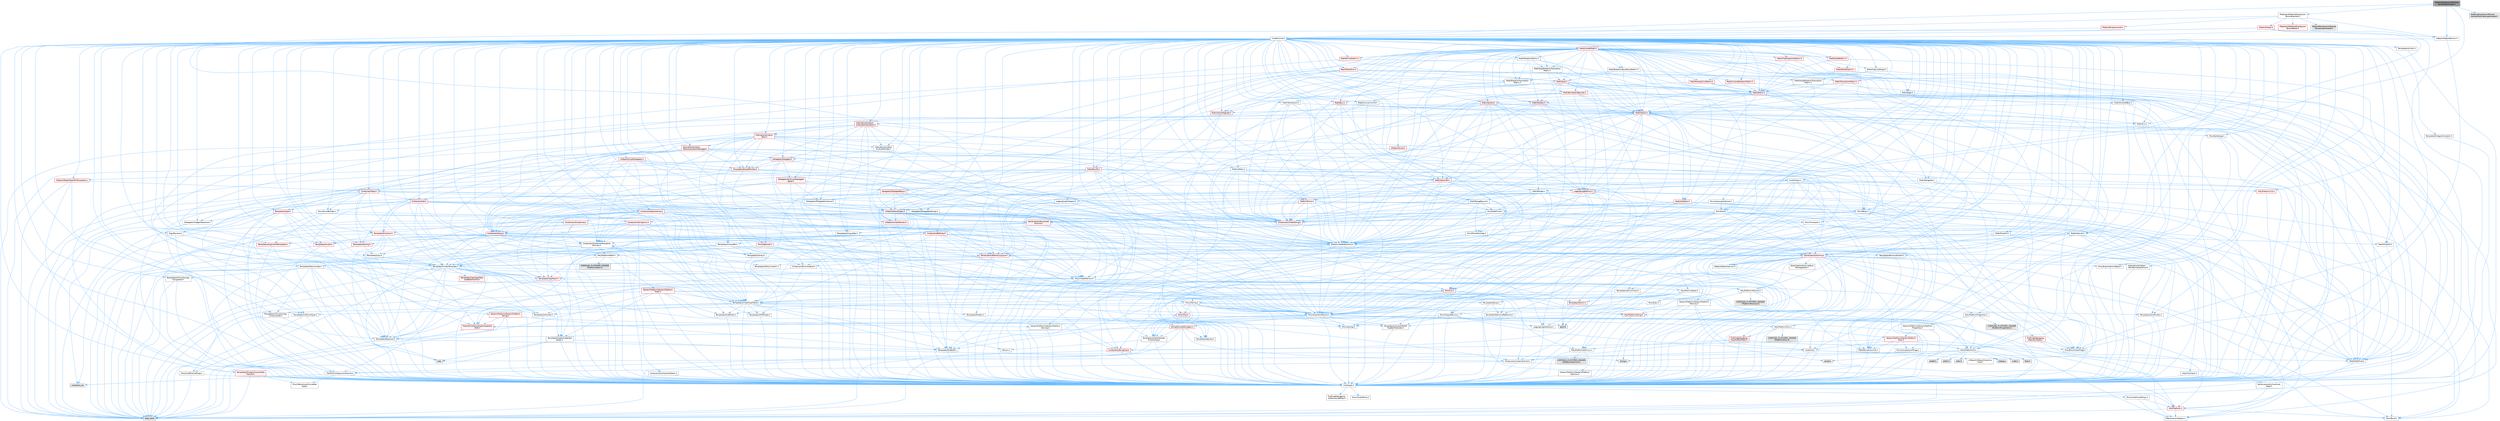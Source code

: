 digraph "MaterialExpressionTextureSampleParameter.h"
{
 // INTERACTIVE_SVG=YES
 // LATEX_PDF_SIZE
  bgcolor="transparent";
  edge [fontname=Helvetica,fontsize=10,labelfontname=Helvetica,labelfontsize=10];
  node [fontname=Helvetica,fontsize=10,shape=box,height=0.2,width=0.4];
  Node1 [id="Node000001",label="MaterialExpressionTexture\lSampleParameter.h",height=0.2,width=0.4,color="gray40", fillcolor="grey60", style="filled", fontcolor="black",tooltip=" "];
  Node1 -> Node2 [id="edge1_Node000001_Node000002",color="steelblue1",style="solid",tooltip=" "];
  Node2 [id="Node000002",label="CoreMinimal.h",height=0.2,width=0.4,color="grey40", fillcolor="white", style="filled",URL="$d7/d67/CoreMinimal_8h.html",tooltip=" "];
  Node2 -> Node3 [id="edge2_Node000002_Node000003",color="steelblue1",style="solid",tooltip=" "];
  Node3 [id="Node000003",label="CoreTypes.h",height=0.2,width=0.4,color="grey40", fillcolor="white", style="filled",URL="$dc/dec/CoreTypes_8h.html",tooltip=" "];
  Node3 -> Node4 [id="edge3_Node000003_Node000004",color="steelblue1",style="solid",tooltip=" "];
  Node4 [id="Node000004",label="HAL/Platform.h",height=0.2,width=0.4,color="red", fillcolor="#FFF0F0", style="filled",URL="$d9/dd0/Platform_8h.html",tooltip=" "];
  Node4 -> Node5 [id="edge4_Node000004_Node000005",color="steelblue1",style="solid",tooltip=" "];
  Node5 [id="Node000005",label="Misc/Build.h",height=0.2,width=0.4,color="grey40", fillcolor="white", style="filled",URL="$d3/dbb/Build_8h.html",tooltip=" "];
  Node4 -> Node7 [id="edge5_Node000004_Node000007",color="steelblue1",style="solid",tooltip=" "];
  Node7 [id="Node000007",label="type_traits",height=0.2,width=0.4,color="grey60", fillcolor="#E0E0E0", style="filled",tooltip=" "];
  Node4 -> Node8 [id="edge6_Node000004_Node000008",color="steelblue1",style="solid",tooltip=" "];
  Node8 [id="Node000008",label="PreprocessorHelpers.h",height=0.2,width=0.4,color="grey40", fillcolor="white", style="filled",URL="$db/ddb/PreprocessorHelpers_8h.html",tooltip=" "];
  Node3 -> Node14 [id="edge7_Node000003_Node000014",color="steelblue1",style="solid",tooltip=" "];
  Node14 [id="Node000014",label="ProfilingDebugging\l/UMemoryDefines.h",height=0.2,width=0.4,color="grey40", fillcolor="white", style="filled",URL="$d2/da2/UMemoryDefines_8h.html",tooltip=" "];
  Node3 -> Node15 [id="edge8_Node000003_Node000015",color="steelblue1",style="solid",tooltip=" "];
  Node15 [id="Node000015",label="Misc/CoreMiscDefines.h",height=0.2,width=0.4,color="grey40", fillcolor="white", style="filled",URL="$da/d38/CoreMiscDefines_8h.html",tooltip=" "];
  Node15 -> Node4 [id="edge9_Node000015_Node000004",color="steelblue1",style="solid",tooltip=" "];
  Node15 -> Node8 [id="edge10_Node000015_Node000008",color="steelblue1",style="solid",tooltip=" "];
  Node3 -> Node16 [id="edge11_Node000003_Node000016",color="steelblue1",style="solid",tooltip=" "];
  Node16 [id="Node000016",label="Misc/CoreDefines.h",height=0.2,width=0.4,color="grey40", fillcolor="white", style="filled",URL="$d3/dd2/CoreDefines_8h.html",tooltip=" "];
  Node2 -> Node17 [id="edge12_Node000002_Node000017",color="steelblue1",style="solid",tooltip=" "];
  Node17 [id="Node000017",label="CoreFwd.h",height=0.2,width=0.4,color="grey40", fillcolor="white", style="filled",URL="$d1/d1e/CoreFwd_8h.html",tooltip=" "];
  Node17 -> Node3 [id="edge13_Node000017_Node000003",color="steelblue1",style="solid",tooltip=" "];
  Node17 -> Node18 [id="edge14_Node000017_Node000018",color="steelblue1",style="solid",tooltip=" "];
  Node18 [id="Node000018",label="Containers/ContainersFwd.h",height=0.2,width=0.4,color="grey40", fillcolor="white", style="filled",URL="$d4/d0a/ContainersFwd_8h.html",tooltip=" "];
  Node18 -> Node4 [id="edge15_Node000018_Node000004",color="steelblue1",style="solid",tooltip=" "];
  Node18 -> Node3 [id="edge16_Node000018_Node000003",color="steelblue1",style="solid",tooltip=" "];
  Node18 -> Node19 [id="edge17_Node000018_Node000019",color="steelblue1",style="solid",tooltip=" "];
  Node19 [id="Node000019",label="Traits/IsContiguousContainer.h",height=0.2,width=0.4,color="grey40", fillcolor="white", style="filled",URL="$d5/d3c/IsContiguousContainer_8h.html",tooltip=" "];
  Node19 -> Node3 [id="edge18_Node000019_Node000003",color="steelblue1",style="solid",tooltip=" "];
  Node19 -> Node20 [id="edge19_Node000019_Node000020",color="steelblue1",style="solid",tooltip=" "];
  Node20 [id="Node000020",label="Misc/StaticAssertComplete\lType.h",height=0.2,width=0.4,color="grey40", fillcolor="white", style="filled",URL="$d5/d4e/StaticAssertCompleteType_8h.html",tooltip=" "];
  Node19 -> Node21 [id="edge20_Node000019_Node000021",color="steelblue1",style="solid",tooltip=" "];
  Node21 [id="Node000021",label="initializer_list",height=0.2,width=0.4,color="grey60", fillcolor="#E0E0E0", style="filled",tooltip=" "];
  Node17 -> Node22 [id="edge21_Node000017_Node000022",color="steelblue1",style="solid",tooltip=" "];
  Node22 [id="Node000022",label="Math/MathFwd.h",height=0.2,width=0.4,color="grey40", fillcolor="white", style="filled",URL="$d2/d10/MathFwd_8h.html",tooltip=" "];
  Node22 -> Node4 [id="edge22_Node000022_Node000004",color="steelblue1",style="solid",tooltip=" "];
  Node17 -> Node23 [id="edge23_Node000017_Node000023",color="steelblue1",style="solid",tooltip=" "];
  Node23 [id="Node000023",label="UObject/UObjectHierarchy\lFwd.h",height=0.2,width=0.4,color="grey40", fillcolor="white", style="filled",URL="$d3/d13/UObjectHierarchyFwd_8h.html",tooltip=" "];
  Node2 -> Node23 [id="edge24_Node000002_Node000023",color="steelblue1",style="solid",tooltip=" "];
  Node2 -> Node18 [id="edge25_Node000002_Node000018",color="steelblue1",style="solid",tooltip=" "];
  Node2 -> Node24 [id="edge26_Node000002_Node000024",color="steelblue1",style="solid",tooltip=" "];
  Node24 [id="Node000024",label="Misc/VarArgs.h",height=0.2,width=0.4,color="grey40", fillcolor="white", style="filled",URL="$d5/d6f/VarArgs_8h.html",tooltip=" "];
  Node24 -> Node3 [id="edge27_Node000024_Node000003",color="steelblue1",style="solid",tooltip=" "];
  Node2 -> Node25 [id="edge28_Node000002_Node000025",color="steelblue1",style="solid",tooltip=" "];
  Node25 [id="Node000025",label="Logging/LogVerbosity.h",height=0.2,width=0.4,color="grey40", fillcolor="white", style="filled",URL="$d2/d8f/LogVerbosity_8h.html",tooltip=" "];
  Node25 -> Node3 [id="edge29_Node000025_Node000003",color="steelblue1",style="solid",tooltip=" "];
  Node2 -> Node26 [id="edge30_Node000002_Node000026",color="steelblue1",style="solid",tooltip=" "];
  Node26 [id="Node000026",label="Misc/OutputDevice.h",height=0.2,width=0.4,color="grey40", fillcolor="white", style="filled",URL="$d7/d32/OutputDevice_8h.html",tooltip=" "];
  Node26 -> Node17 [id="edge31_Node000026_Node000017",color="steelblue1",style="solid",tooltip=" "];
  Node26 -> Node3 [id="edge32_Node000026_Node000003",color="steelblue1",style="solid",tooltip=" "];
  Node26 -> Node25 [id="edge33_Node000026_Node000025",color="steelblue1",style="solid",tooltip=" "];
  Node26 -> Node24 [id="edge34_Node000026_Node000024",color="steelblue1",style="solid",tooltip=" "];
  Node26 -> Node27 [id="edge35_Node000026_Node000027",color="steelblue1",style="solid",tooltip=" "];
  Node27 [id="Node000027",label="Templates/IsArrayOrRefOf\lTypeByPredicate.h",height=0.2,width=0.4,color="grey40", fillcolor="white", style="filled",URL="$d6/da1/IsArrayOrRefOfTypeByPredicate_8h.html",tooltip=" "];
  Node27 -> Node3 [id="edge36_Node000027_Node000003",color="steelblue1",style="solid",tooltip=" "];
  Node26 -> Node28 [id="edge37_Node000026_Node000028",color="steelblue1",style="solid",tooltip=" "];
  Node28 [id="Node000028",label="Templates/IsValidVariadic\lFunctionArg.h",height=0.2,width=0.4,color="grey40", fillcolor="white", style="filled",URL="$d0/dc8/IsValidVariadicFunctionArg_8h.html",tooltip=" "];
  Node28 -> Node3 [id="edge38_Node000028_Node000003",color="steelblue1",style="solid",tooltip=" "];
  Node28 -> Node29 [id="edge39_Node000028_Node000029",color="steelblue1",style="solid",tooltip=" "];
  Node29 [id="Node000029",label="IsEnum.h",height=0.2,width=0.4,color="grey40", fillcolor="white", style="filled",URL="$d4/de5/IsEnum_8h.html",tooltip=" "];
  Node28 -> Node7 [id="edge40_Node000028_Node000007",color="steelblue1",style="solid",tooltip=" "];
  Node26 -> Node30 [id="edge41_Node000026_Node000030",color="steelblue1",style="solid",tooltip=" "];
  Node30 [id="Node000030",label="Traits/IsCharEncodingCompatible\lWith.h",height=0.2,width=0.4,color="red", fillcolor="#FFF0F0", style="filled",URL="$df/dd1/IsCharEncodingCompatibleWith_8h.html",tooltip=" "];
  Node30 -> Node7 [id="edge42_Node000030_Node000007",color="steelblue1",style="solid",tooltip=" "];
  Node2 -> Node32 [id="edge43_Node000002_Node000032",color="steelblue1",style="solid",tooltip=" "];
  Node32 [id="Node000032",label="HAL/PlatformCrt.h",height=0.2,width=0.4,color="grey40", fillcolor="white", style="filled",URL="$d8/d75/PlatformCrt_8h.html",tooltip=" "];
  Node32 -> Node33 [id="edge44_Node000032_Node000033",color="steelblue1",style="solid",tooltip=" "];
  Node33 [id="Node000033",label="new",height=0.2,width=0.4,color="grey60", fillcolor="#E0E0E0", style="filled",tooltip=" "];
  Node32 -> Node34 [id="edge45_Node000032_Node000034",color="steelblue1",style="solid",tooltip=" "];
  Node34 [id="Node000034",label="wchar.h",height=0.2,width=0.4,color="grey60", fillcolor="#E0E0E0", style="filled",tooltip=" "];
  Node32 -> Node35 [id="edge46_Node000032_Node000035",color="steelblue1",style="solid",tooltip=" "];
  Node35 [id="Node000035",label="stddef.h",height=0.2,width=0.4,color="grey60", fillcolor="#E0E0E0", style="filled",tooltip=" "];
  Node32 -> Node36 [id="edge47_Node000032_Node000036",color="steelblue1",style="solid",tooltip=" "];
  Node36 [id="Node000036",label="stdlib.h",height=0.2,width=0.4,color="grey60", fillcolor="#E0E0E0", style="filled",tooltip=" "];
  Node32 -> Node37 [id="edge48_Node000032_Node000037",color="steelblue1",style="solid",tooltip=" "];
  Node37 [id="Node000037",label="stdio.h",height=0.2,width=0.4,color="grey60", fillcolor="#E0E0E0", style="filled",tooltip=" "];
  Node32 -> Node38 [id="edge49_Node000032_Node000038",color="steelblue1",style="solid",tooltip=" "];
  Node38 [id="Node000038",label="stdarg.h",height=0.2,width=0.4,color="grey60", fillcolor="#E0E0E0", style="filled",tooltip=" "];
  Node32 -> Node39 [id="edge50_Node000032_Node000039",color="steelblue1",style="solid",tooltip=" "];
  Node39 [id="Node000039",label="math.h",height=0.2,width=0.4,color="grey60", fillcolor="#E0E0E0", style="filled",tooltip=" "];
  Node32 -> Node40 [id="edge51_Node000032_Node000040",color="steelblue1",style="solid",tooltip=" "];
  Node40 [id="Node000040",label="float.h",height=0.2,width=0.4,color="grey60", fillcolor="#E0E0E0", style="filled",tooltip=" "];
  Node32 -> Node41 [id="edge52_Node000032_Node000041",color="steelblue1",style="solid",tooltip=" "];
  Node41 [id="Node000041",label="string.h",height=0.2,width=0.4,color="grey60", fillcolor="#E0E0E0", style="filled",tooltip=" "];
  Node2 -> Node42 [id="edge53_Node000002_Node000042",color="steelblue1",style="solid",tooltip=" "];
  Node42 [id="Node000042",label="HAL/PlatformMisc.h",height=0.2,width=0.4,color="grey40", fillcolor="white", style="filled",URL="$d0/df5/PlatformMisc_8h.html",tooltip=" "];
  Node42 -> Node3 [id="edge54_Node000042_Node000003",color="steelblue1",style="solid",tooltip=" "];
  Node42 -> Node43 [id="edge55_Node000042_Node000043",color="steelblue1",style="solid",tooltip=" "];
  Node43 [id="Node000043",label="GenericPlatform/GenericPlatform\lMisc.h",height=0.2,width=0.4,color="red", fillcolor="#FFF0F0", style="filled",URL="$db/d9a/GenericPlatformMisc_8h.html",tooltip=" "];
  Node43 -> Node44 [id="edge56_Node000043_Node000044",color="steelblue1",style="solid",tooltip=" "];
  Node44 [id="Node000044",label="Containers/StringFwd.h",height=0.2,width=0.4,color="red", fillcolor="#FFF0F0", style="filled",URL="$df/d37/StringFwd_8h.html",tooltip=" "];
  Node44 -> Node3 [id="edge57_Node000044_Node000003",color="steelblue1",style="solid",tooltip=" "];
  Node44 -> Node19 [id="edge58_Node000044_Node000019",color="steelblue1",style="solid",tooltip=" "];
  Node43 -> Node17 [id="edge59_Node000043_Node000017",color="steelblue1",style="solid",tooltip=" "];
  Node43 -> Node3 [id="edge60_Node000043_Node000003",color="steelblue1",style="solid",tooltip=" "];
  Node43 -> Node32 [id="edge61_Node000043_Node000032",color="steelblue1",style="solid",tooltip=" "];
  Node43 -> Node47 [id="edge62_Node000043_Node000047",color="steelblue1",style="solid",tooltip=" "];
  Node47 [id="Node000047",label="Math/NumericLimits.h",height=0.2,width=0.4,color="grey40", fillcolor="white", style="filled",URL="$df/d1b/NumericLimits_8h.html",tooltip=" "];
  Node47 -> Node3 [id="edge63_Node000047_Node000003",color="steelblue1",style="solid",tooltip=" "];
  Node43 -> Node48 [id="edge64_Node000043_Node000048",color="steelblue1",style="solid",tooltip=" "];
  Node48 [id="Node000048",label="Misc/CompressionFlags.h",height=0.2,width=0.4,color="grey40", fillcolor="white", style="filled",URL="$d9/d76/CompressionFlags_8h.html",tooltip=" "];
  Node43 -> Node49 [id="edge65_Node000043_Node000049",color="steelblue1",style="solid",tooltip=" "];
  Node49 [id="Node000049",label="Misc/EnumClassFlags.h",height=0.2,width=0.4,color="grey40", fillcolor="white", style="filled",URL="$d8/de7/EnumClassFlags_8h.html",tooltip=" "];
  Node42 -> Node52 [id="edge66_Node000042_Node000052",color="steelblue1",style="solid",tooltip=" "];
  Node52 [id="Node000052",label="COMPILED_PLATFORM_HEADER\l(PlatformMisc.h)",height=0.2,width=0.4,color="grey60", fillcolor="#E0E0E0", style="filled",tooltip=" "];
  Node42 -> Node53 [id="edge67_Node000042_Node000053",color="steelblue1",style="solid",tooltip=" "];
  Node53 [id="Node000053",label="ProfilingDebugging\l/CpuProfilerTrace.h",height=0.2,width=0.4,color="red", fillcolor="#FFF0F0", style="filled",URL="$da/dcb/CpuProfilerTrace_8h.html",tooltip=" "];
  Node53 -> Node3 [id="edge68_Node000053_Node000003",color="steelblue1",style="solid",tooltip=" "];
  Node53 -> Node18 [id="edge69_Node000053_Node000018",color="steelblue1",style="solid",tooltip=" "];
  Node53 -> Node54 [id="edge70_Node000053_Node000054",color="steelblue1",style="solid",tooltip=" "];
  Node54 [id="Node000054",label="HAL/PlatformAtomics.h",height=0.2,width=0.4,color="grey40", fillcolor="white", style="filled",URL="$d3/d36/PlatformAtomics_8h.html",tooltip=" "];
  Node54 -> Node3 [id="edge71_Node000054_Node000003",color="steelblue1",style="solid",tooltip=" "];
  Node54 -> Node55 [id="edge72_Node000054_Node000055",color="steelblue1",style="solid",tooltip=" "];
  Node55 [id="Node000055",label="GenericPlatform/GenericPlatform\lAtomics.h",height=0.2,width=0.4,color="grey40", fillcolor="white", style="filled",URL="$da/d72/GenericPlatformAtomics_8h.html",tooltip=" "];
  Node55 -> Node3 [id="edge73_Node000055_Node000003",color="steelblue1",style="solid",tooltip=" "];
  Node54 -> Node56 [id="edge74_Node000054_Node000056",color="steelblue1",style="solid",tooltip=" "];
  Node56 [id="Node000056",label="COMPILED_PLATFORM_HEADER\l(PlatformAtomics.h)",height=0.2,width=0.4,color="grey60", fillcolor="#E0E0E0", style="filled",tooltip=" "];
  Node53 -> Node8 [id="edge75_Node000053_Node000008",color="steelblue1",style="solid",tooltip=" "];
  Node53 -> Node5 [id="edge76_Node000053_Node000005",color="steelblue1",style="solid",tooltip=" "];
  Node2 -> Node61 [id="edge77_Node000002_Node000061",color="steelblue1",style="solid",tooltip=" "];
  Node61 [id="Node000061",label="Misc/AssertionMacros.h",height=0.2,width=0.4,color="grey40", fillcolor="white", style="filled",URL="$d0/dfa/AssertionMacros_8h.html",tooltip=" "];
  Node61 -> Node3 [id="edge78_Node000061_Node000003",color="steelblue1",style="solid",tooltip=" "];
  Node61 -> Node4 [id="edge79_Node000061_Node000004",color="steelblue1",style="solid",tooltip=" "];
  Node61 -> Node42 [id="edge80_Node000061_Node000042",color="steelblue1",style="solid",tooltip=" "];
  Node61 -> Node8 [id="edge81_Node000061_Node000008",color="steelblue1",style="solid",tooltip=" "];
  Node61 -> Node62 [id="edge82_Node000061_Node000062",color="steelblue1",style="solid",tooltip=" "];
  Node62 [id="Node000062",label="Templates/EnableIf.h",height=0.2,width=0.4,color="grey40", fillcolor="white", style="filled",URL="$d7/d60/EnableIf_8h.html",tooltip=" "];
  Node62 -> Node3 [id="edge83_Node000062_Node000003",color="steelblue1",style="solid",tooltip=" "];
  Node61 -> Node27 [id="edge84_Node000061_Node000027",color="steelblue1",style="solid",tooltip=" "];
  Node61 -> Node28 [id="edge85_Node000061_Node000028",color="steelblue1",style="solid",tooltip=" "];
  Node61 -> Node30 [id="edge86_Node000061_Node000030",color="steelblue1",style="solid",tooltip=" "];
  Node61 -> Node24 [id="edge87_Node000061_Node000024",color="steelblue1",style="solid",tooltip=" "];
  Node61 -> Node63 [id="edge88_Node000061_Node000063",color="steelblue1",style="solid",tooltip=" "];
  Node63 [id="Node000063",label="String/FormatStringSan.h",height=0.2,width=0.4,color="red", fillcolor="#FFF0F0", style="filled",URL="$d3/d8b/FormatStringSan_8h.html",tooltip=" "];
  Node63 -> Node7 [id="edge89_Node000063_Node000007",color="steelblue1",style="solid",tooltip=" "];
  Node63 -> Node3 [id="edge90_Node000063_Node000003",color="steelblue1",style="solid",tooltip=" "];
  Node63 -> Node64 [id="edge91_Node000063_Node000064",color="steelblue1",style="solid",tooltip=" "];
  Node64 [id="Node000064",label="Templates/Requires.h",height=0.2,width=0.4,color="grey40", fillcolor="white", style="filled",URL="$dc/d96/Requires_8h.html",tooltip=" "];
  Node64 -> Node62 [id="edge92_Node000064_Node000062",color="steelblue1",style="solid",tooltip=" "];
  Node64 -> Node7 [id="edge93_Node000064_Node000007",color="steelblue1",style="solid",tooltip=" "];
  Node63 -> Node65 [id="edge94_Node000063_Node000065",color="steelblue1",style="solid",tooltip=" "];
  Node65 [id="Node000065",label="Templates/Identity.h",height=0.2,width=0.4,color="grey40", fillcolor="white", style="filled",URL="$d0/dd5/Identity_8h.html",tooltip=" "];
  Node63 -> Node28 [id="edge95_Node000063_Node000028",color="steelblue1",style="solid",tooltip=" "];
  Node63 -> Node18 [id="edge96_Node000063_Node000018",color="steelblue1",style="solid",tooltip=" "];
  Node61 -> Node69 [id="edge97_Node000061_Node000069",color="steelblue1",style="solid",tooltip=" "];
  Node69 [id="Node000069",label="atomic",height=0.2,width=0.4,color="grey60", fillcolor="#E0E0E0", style="filled",tooltip=" "];
  Node2 -> Node70 [id="edge98_Node000002_Node000070",color="steelblue1",style="solid",tooltip=" "];
  Node70 [id="Node000070",label="Templates/IsPointer.h",height=0.2,width=0.4,color="grey40", fillcolor="white", style="filled",URL="$d7/d05/IsPointer_8h.html",tooltip=" "];
  Node70 -> Node3 [id="edge99_Node000070_Node000003",color="steelblue1",style="solid",tooltip=" "];
  Node2 -> Node71 [id="edge100_Node000002_Node000071",color="steelblue1",style="solid",tooltip=" "];
  Node71 [id="Node000071",label="HAL/PlatformMemory.h",height=0.2,width=0.4,color="grey40", fillcolor="white", style="filled",URL="$de/d68/PlatformMemory_8h.html",tooltip=" "];
  Node71 -> Node3 [id="edge101_Node000071_Node000003",color="steelblue1",style="solid",tooltip=" "];
  Node71 -> Node72 [id="edge102_Node000071_Node000072",color="steelblue1",style="solid",tooltip=" "];
  Node72 [id="Node000072",label="GenericPlatform/GenericPlatform\lMemory.h",height=0.2,width=0.4,color="grey40", fillcolor="white", style="filled",URL="$dd/d22/GenericPlatformMemory_8h.html",tooltip=" "];
  Node72 -> Node17 [id="edge103_Node000072_Node000017",color="steelblue1",style="solid",tooltip=" "];
  Node72 -> Node3 [id="edge104_Node000072_Node000003",color="steelblue1",style="solid",tooltip=" "];
  Node72 -> Node73 [id="edge105_Node000072_Node000073",color="steelblue1",style="solid",tooltip=" "];
  Node73 [id="Node000073",label="HAL/PlatformString.h",height=0.2,width=0.4,color="red", fillcolor="#FFF0F0", style="filled",URL="$db/db5/PlatformString_8h.html",tooltip=" "];
  Node73 -> Node3 [id="edge106_Node000073_Node000003",color="steelblue1",style="solid",tooltip=" "];
  Node72 -> Node41 [id="edge107_Node000072_Node000041",color="steelblue1",style="solid",tooltip=" "];
  Node72 -> Node34 [id="edge108_Node000072_Node000034",color="steelblue1",style="solid",tooltip=" "];
  Node71 -> Node75 [id="edge109_Node000071_Node000075",color="steelblue1",style="solid",tooltip=" "];
  Node75 [id="Node000075",label="COMPILED_PLATFORM_HEADER\l(PlatformMemory.h)",height=0.2,width=0.4,color="grey60", fillcolor="#E0E0E0", style="filled",tooltip=" "];
  Node2 -> Node54 [id="edge110_Node000002_Node000054",color="steelblue1",style="solid",tooltip=" "];
  Node2 -> Node76 [id="edge111_Node000002_Node000076",color="steelblue1",style="solid",tooltip=" "];
  Node76 [id="Node000076",label="Misc/Exec.h",height=0.2,width=0.4,color="grey40", fillcolor="white", style="filled",URL="$de/ddb/Exec_8h.html",tooltip=" "];
  Node76 -> Node3 [id="edge112_Node000076_Node000003",color="steelblue1",style="solid",tooltip=" "];
  Node76 -> Node61 [id="edge113_Node000076_Node000061",color="steelblue1",style="solid",tooltip=" "];
  Node2 -> Node77 [id="edge114_Node000002_Node000077",color="steelblue1",style="solid",tooltip=" "];
  Node77 [id="Node000077",label="HAL/MemoryBase.h",height=0.2,width=0.4,color="grey40", fillcolor="white", style="filled",URL="$d6/d9f/MemoryBase_8h.html",tooltip=" "];
  Node77 -> Node3 [id="edge115_Node000077_Node000003",color="steelblue1",style="solid",tooltip=" "];
  Node77 -> Node54 [id="edge116_Node000077_Node000054",color="steelblue1",style="solid",tooltip=" "];
  Node77 -> Node32 [id="edge117_Node000077_Node000032",color="steelblue1",style="solid",tooltip=" "];
  Node77 -> Node76 [id="edge118_Node000077_Node000076",color="steelblue1",style="solid",tooltip=" "];
  Node77 -> Node26 [id="edge119_Node000077_Node000026",color="steelblue1",style="solid",tooltip=" "];
  Node77 -> Node78 [id="edge120_Node000077_Node000078",color="steelblue1",style="solid",tooltip=" "];
  Node78 [id="Node000078",label="Templates/Atomic.h",height=0.2,width=0.4,color="red", fillcolor="#FFF0F0", style="filled",URL="$d3/d91/Atomic_8h.html",tooltip=" "];
  Node78 -> Node69 [id="edge121_Node000078_Node000069",color="steelblue1",style="solid",tooltip=" "];
  Node2 -> Node87 [id="edge122_Node000002_Node000087",color="steelblue1",style="solid",tooltip=" "];
  Node87 [id="Node000087",label="HAL/UnrealMemory.h",height=0.2,width=0.4,color="grey40", fillcolor="white", style="filled",URL="$d9/d96/UnrealMemory_8h.html",tooltip=" "];
  Node87 -> Node3 [id="edge123_Node000087_Node000003",color="steelblue1",style="solid",tooltip=" "];
  Node87 -> Node72 [id="edge124_Node000087_Node000072",color="steelblue1",style="solid",tooltip=" "];
  Node87 -> Node77 [id="edge125_Node000087_Node000077",color="steelblue1",style="solid",tooltip=" "];
  Node87 -> Node71 [id="edge126_Node000087_Node000071",color="steelblue1",style="solid",tooltip=" "];
  Node87 -> Node88 [id="edge127_Node000087_Node000088",color="steelblue1",style="solid",tooltip=" "];
  Node88 [id="Node000088",label="ProfilingDebugging\l/MemoryTrace.h",height=0.2,width=0.4,color="red", fillcolor="#FFF0F0", style="filled",URL="$da/dd7/MemoryTrace_8h.html",tooltip=" "];
  Node88 -> Node4 [id="edge128_Node000088_Node000004",color="steelblue1",style="solid",tooltip=" "];
  Node88 -> Node49 [id="edge129_Node000088_Node000049",color="steelblue1",style="solid",tooltip=" "];
  Node87 -> Node70 [id="edge130_Node000087_Node000070",color="steelblue1",style="solid",tooltip=" "];
  Node2 -> Node89 [id="edge131_Node000002_Node000089",color="steelblue1",style="solid",tooltip=" "];
  Node89 [id="Node000089",label="Templates/IsArithmetic.h",height=0.2,width=0.4,color="grey40", fillcolor="white", style="filled",URL="$d2/d5d/IsArithmetic_8h.html",tooltip=" "];
  Node89 -> Node3 [id="edge132_Node000089_Node000003",color="steelblue1",style="solid",tooltip=" "];
  Node2 -> Node83 [id="edge133_Node000002_Node000083",color="steelblue1",style="solid",tooltip=" "];
  Node83 [id="Node000083",label="Templates/AndOrNot.h",height=0.2,width=0.4,color="grey40", fillcolor="white", style="filled",URL="$db/d0a/AndOrNot_8h.html",tooltip=" "];
  Node83 -> Node3 [id="edge134_Node000083_Node000003",color="steelblue1",style="solid",tooltip=" "];
  Node2 -> Node90 [id="edge135_Node000002_Node000090",color="steelblue1",style="solid",tooltip=" "];
  Node90 [id="Node000090",label="Templates/IsPODType.h",height=0.2,width=0.4,color="grey40", fillcolor="white", style="filled",URL="$d7/db1/IsPODType_8h.html",tooltip=" "];
  Node90 -> Node3 [id="edge136_Node000090_Node000003",color="steelblue1",style="solid",tooltip=" "];
  Node2 -> Node91 [id="edge137_Node000002_Node000091",color="steelblue1",style="solid",tooltip=" "];
  Node91 [id="Node000091",label="Templates/IsUECoreType.h",height=0.2,width=0.4,color="grey40", fillcolor="white", style="filled",URL="$d1/db8/IsUECoreType_8h.html",tooltip=" "];
  Node91 -> Node3 [id="edge138_Node000091_Node000003",color="steelblue1",style="solid",tooltip=" "];
  Node91 -> Node7 [id="edge139_Node000091_Node000007",color="steelblue1",style="solid",tooltip=" "];
  Node2 -> Node84 [id="edge140_Node000002_Node000084",color="steelblue1",style="solid",tooltip=" "];
  Node84 [id="Node000084",label="Templates/IsTriviallyCopy\lConstructible.h",height=0.2,width=0.4,color="grey40", fillcolor="white", style="filled",URL="$d3/d78/IsTriviallyCopyConstructible_8h.html",tooltip=" "];
  Node84 -> Node3 [id="edge141_Node000084_Node000003",color="steelblue1",style="solid",tooltip=" "];
  Node84 -> Node7 [id="edge142_Node000084_Node000007",color="steelblue1",style="solid",tooltip=" "];
  Node2 -> Node92 [id="edge143_Node000002_Node000092",color="steelblue1",style="solid",tooltip=" "];
  Node92 [id="Node000092",label="Templates/UnrealTypeTraits.h",height=0.2,width=0.4,color="grey40", fillcolor="white", style="filled",URL="$d2/d2d/UnrealTypeTraits_8h.html",tooltip=" "];
  Node92 -> Node3 [id="edge144_Node000092_Node000003",color="steelblue1",style="solid",tooltip=" "];
  Node92 -> Node70 [id="edge145_Node000092_Node000070",color="steelblue1",style="solid",tooltip=" "];
  Node92 -> Node61 [id="edge146_Node000092_Node000061",color="steelblue1",style="solid",tooltip=" "];
  Node92 -> Node83 [id="edge147_Node000092_Node000083",color="steelblue1",style="solid",tooltip=" "];
  Node92 -> Node62 [id="edge148_Node000092_Node000062",color="steelblue1",style="solid",tooltip=" "];
  Node92 -> Node89 [id="edge149_Node000092_Node000089",color="steelblue1",style="solid",tooltip=" "];
  Node92 -> Node29 [id="edge150_Node000092_Node000029",color="steelblue1",style="solid",tooltip=" "];
  Node92 -> Node93 [id="edge151_Node000092_Node000093",color="steelblue1",style="solid",tooltip=" "];
  Node93 [id="Node000093",label="Templates/Models.h",height=0.2,width=0.4,color="grey40", fillcolor="white", style="filled",URL="$d3/d0c/Models_8h.html",tooltip=" "];
  Node93 -> Node65 [id="edge152_Node000093_Node000065",color="steelblue1",style="solid",tooltip=" "];
  Node92 -> Node90 [id="edge153_Node000092_Node000090",color="steelblue1",style="solid",tooltip=" "];
  Node92 -> Node91 [id="edge154_Node000092_Node000091",color="steelblue1",style="solid",tooltip=" "];
  Node92 -> Node84 [id="edge155_Node000092_Node000084",color="steelblue1",style="solid",tooltip=" "];
  Node2 -> Node62 [id="edge156_Node000002_Node000062",color="steelblue1",style="solid",tooltip=" "];
  Node2 -> Node94 [id="edge157_Node000002_Node000094",color="steelblue1",style="solid",tooltip=" "];
  Node94 [id="Node000094",label="Templates/RemoveReference.h",height=0.2,width=0.4,color="grey40", fillcolor="white", style="filled",URL="$da/dbe/RemoveReference_8h.html",tooltip=" "];
  Node94 -> Node3 [id="edge158_Node000094_Node000003",color="steelblue1",style="solid",tooltip=" "];
  Node2 -> Node95 [id="edge159_Node000002_Node000095",color="steelblue1",style="solid",tooltip=" "];
  Node95 [id="Node000095",label="Templates/IntegralConstant.h",height=0.2,width=0.4,color="grey40", fillcolor="white", style="filled",URL="$db/d1b/IntegralConstant_8h.html",tooltip=" "];
  Node95 -> Node3 [id="edge160_Node000095_Node000003",color="steelblue1",style="solid",tooltip=" "];
  Node2 -> Node96 [id="edge161_Node000002_Node000096",color="steelblue1",style="solid",tooltip=" "];
  Node96 [id="Node000096",label="Templates/IsClass.h",height=0.2,width=0.4,color="grey40", fillcolor="white", style="filled",URL="$db/dcb/IsClass_8h.html",tooltip=" "];
  Node96 -> Node3 [id="edge162_Node000096_Node000003",color="steelblue1",style="solid",tooltip=" "];
  Node2 -> Node97 [id="edge163_Node000002_Node000097",color="steelblue1",style="solid",tooltip=" "];
  Node97 [id="Node000097",label="Templates/TypeCompatible\lBytes.h",height=0.2,width=0.4,color="grey40", fillcolor="white", style="filled",URL="$df/d0a/TypeCompatibleBytes_8h.html",tooltip=" "];
  Node97 -> Node3 [id="edge164_Node000097_Node000003",color="steelblue1",style="solid",tooltip=" "];
  Node97 -> Node41 [id="edge165_Node000097_Node000041",color="steelblue1",style="solid",tooltip=" "];
  Node97 -> Node33 [id="edge166_Node000097_Node000033",color="steelblue1",style="solid",tooltip=" "];
  Node97 -> Node7 [id="edge167_Node000097_Node000007",color="steelblue1",style="solid",tooltip=" "];
  Node2 -> Node19 [id="edge168_Node000002_Node000019",color="steelblue1",style="solid",tooltip=" "];
  Node2 -> Node98 [id="edge169_Node000002_Node000098",color="steelblue1",style="solid",tooltip=" "];
  Node98 [id="Node000098",label="Templates/UnrealTemplate.h",height=0.2,width=0.4,color="grey40", fillcolor="white", style="filled",URL="$d4/d24/UnrealTemplate_8h.html",tooltip=" "];
  Node98 -> Node3 [id="edge170_Node000098_Node000003",color="steelblue1",style="solid",tooltip=" "];
  Node98 -> Node70 [id="edge171_Node000098_Node000070",color="steelblue1",style="solid",tooltip=" "];
  Node98 -> Node87 [id="edge172_Node000098_Node000087",color="steelblue1",style="solid",tooltip=" "];
  Node98 -> Node99 [id="edge173_Node000098_Node000099",color="steelblue1",style="solid",tooltip=" "];
  Node99 [id="Node000099",label="Templates/CopyQualifiers\lAndRefsFromTo.h",height=0.2,width=0.4,color="red", fillcolor="#FFF0F0", style="filled",URL="$d3/db3/CopyQualifiersAndRefsFromTo_8h.html",tooltip=" "];
  Node98 -> Node92 [id="edge174_Node000098_Node000092",color="steelblue1",style="solid",tooltip=" "];
  Node98 -> Node94 [id="edge175_Node000098_Node000094",color="steelblue1",style="solid",tooltip=" "];
  Node98 -> Node64 [id="edge176_Node000098_Node000064",color="steelblue1",style="solid",tooltip=" "];
  Node98 -> Node97 [id="edge177_Node000098_Node000097",color="steelblue1",style="solid",tooltip=" "];
  Node98 -> Node65 [id="edge178_Node000098_Node000065",color="steelblue1",style="solid",tooltip=" "];
  Node98 -> Node19 [id="edge179_Node000098_Node000019",color="steelblue1",style="solid",tooltip=" "];
  Node98 -> Node101 [id="edge180_Node000098_Node000101",color="steelblue1",style="solid",tooltip=" "];
  Node101 [id="Node000101",label="Traits/UseBitwiseSwap.h",height=0.2,width=0.4,color="grey40", fillcolor="white", style="filled",URL="$db/df3/UseBitwiseSwap_8h.html",tooltip=" "];
  Node101 -> Node3 [id="edge181_Node000101_Node000003",color="steelblue1",style="solid",tooltip=" "];
  Node101 -> Node7 [id="edge182_Node000101_Node000007",color="steelblue1",style="solid",tooltip=" "];
  Node98 -> Node7 [id="edge183_Node000098_Node000007",color="steelblue1",style="solid",tooltip=" "];
  Node2 -> Node47 [id="edge184_Node000002_Node000047",color="steelblue1",style="solid",tooltip=" "];
  Node2 -> Node102 [id="edge185_Node000002_Node000102",color="steelblue1",style="solid",tooltip=" "];
  Node102 [id="Node000102",label="HAL/PlatformMath.h",height=0.2,width=0.4,color="grey40", fillcolor="white", style="filled",URL="$dc/d53/PlatformMath_8h.html",tooltip=" "];
  Node102 -> Node3 [id="edge186_Node000102_Node000003",color="steelblue1",style="solid",tooltip=" "];
  Node102 -> Node103 [id="edge187_Node000102_Node000103",color="steelblue1",style="solid",tooltip=" "];
  Node103 [id="Node000103",label="GenericPlatform/GenericPlatform\lMath.h",height=0.2,width=0.4,color="red", fillcolor="#FFF0F0", style="filled",URL="$d5/d79/GenericPlatformMath_8h.html",tooltip=" "];
  Node103 -> Node3 [id="edge188_Node000103_Node000003",color="steelblue1",style="solid",tooltip=" "];
  Node103 -> Node18 [id="edge189_Node000103_Node000018",color="steelblue1",style="solid",tooltip=" "];
  Node103 -> Node32 [id="edge190_Node000103_Node000032",color="steelblue1",style="solid",tooltip=" "];
  Node103 -> Node83 [id="edge191_Node000103_Node000083",color="steelblue1",style="solid",tooltip=" "];
  Node103 -> Node104 [id="edge192_Node000103_Node000104",color="steelblue1",style="solid",tooltip=" "];
  Node104 [id="Node000104",label="Templates/Decay.h",height=0.2,width=0.4,color="grey40", fillcolor="white", style="filled",URL="$dd/d0f/Decay_8h.html",tooltip=" "];
  Node104 -> Node3 [id="edge193_Node000104_Node000003",color="steelblue1",style="solid",tooltip=" "];
  Node104 -> Node94 [id="edge194_Node000104_Node000094",color="steelblue1",style="solid",tooltip=" "];
  Node104 -> Node7 [id="edge195_Node000104_Node000007",color="steelblue1",style="solid",tooltip=" "];
  Node103 -> Node92 [id="edge196_Node000103_Node000092",color="steelblue1",style="solid",tooltip=" "];
  Node103 -> Node64 [id="edge197_Node000103_Node000064",color="steelblue1",style="solid",tooltip=" "];
  Node103 -> Node97 [id="edge198_Node000103_Node000097",color="steelblue1",style="solid",tooltip=" "];
  Node103 -> Node7 [id="edge199_Node000103_Node000007",color="steelblue1",style="solid",tooltip=" "];
  Node102 -> Node109 [id="edge200_Node000102_Node000109",color="steelblue1",style="solid",tooltip=" "];
  Node109 [id="Node000109",label="COMPILED_PLATFORM_HEADER\l(PlatformMath.h)",height=0.2,width=0.4,color="grey60", fillcolor="#E0E0E0", style="filled",tooltip=" "];
  Node2 -> Node85 [id="edge201_Node000002_Node000085",color="steelblue1",style="solid",tooltip=" "];
  Node85 [id="Node000085",label="Templates/IsTriviallyCopy\lAssignable.h",height=0.2,width=0.4,color="grey40", fillcolor="white", style="filled",URL="$d2/df2/IsTriviallyCopyAssignable_8h.html",tooltip=" "];
  Node85 -> Node3 [id="edge202_Node000085_Node000003",color="steelblue1",style="solid",tooltip=" "];
  Node85 -> Node7 [id="edge203_Node000085_Node000007",color="steelblue1",style="solid",tooltip=" "];
  Node2 -> Node110 [id="edge204_Node000002_Node000110",color="steelblue1",style="solid",tooltip=" "];
  Node110 [id="Node000110",label="Templates/MemoryOps.h",height=0.2,width=0.4,color="grey40", fillcolor="white", style="filled",URL="$db/dea/MemoryOps_8h.html",tooltip=" "];
  Node110 -> Node3 [id="edge205_Node000110_Node000003",color="steelblue1",style="solid",tooltip=" "];
  Node110 -> Node87 [id="edge206_Node000110_Node000087",color="steelblue1",style="solid",tooltip=" "];
  Node110 -> Node85 [id="edge207_Node000110_Node000085",color="steelblue1",style="solid",tooltip=" "];
  Node110 -> Node84 [id="edge208_Node000110_Node000084",color="steelblue1",style="solid",tooltip=" "];
  Node110 -> Node64 [id="edge209_Node000110_Node000064",color="steelblue1",style="solid",tooltip=" "];
  Node110 -> Node92 [id="edge210_Node000110_Node000092",color="steelblue1",style="solid",tooltip=" "];
  Node110 -> Node101 [id="edge211_Node000110_Node000101",color="steelblue1",style="solid",tooltip=" "];
  Node110 -> Node33 [id="edge212_Node000110_Node000033",color="steelblue1",style="solid",tooltip=" "];
  Node110 -> Node7 [id="edge213_Node000110_Node000007",color="steelblue1",style="solid",tooltip=" "];
  Node2 -> Node111 [id="edge214_Node000002_Node000111",color="steelblue1",style="solid",tooltip=" "];
  Node111 [id="Node000111",label="Containers/ContainerAllocation\lPolicies.h",height=0.2,width=0.4,color="grey40", fillcolor="white", style="filled",URL="$d7/dff/ContainerAllocationPolicies_8h.html",tooltip=" "];
  Node111 -> Node3 [id="edge215_Node000111_Node000003",color="steelblue1",style="solid",tooltip=" "];
  Node111 -> Node112 [id="edge216_Node000111_Node000112",color="steelblue1",style="solid",tooltip=" "];
  Node112 [id="Node000112",label="Containers/ContainerHelpers.h",height=0.2,width=0.4,color="grey40", fillcolor="white", style="filled",URL="$d7/d33/ContainerHelpers_8h.html",tooltip=" "];
  Node112 -> Node3 [id="edge217_Node000112_Node000003",color="steelblue1",style="solid",tooltip=" "];
  Node111 -> Node111 [id="edge218_Node000111_Node000111",color="steelblue1",style="solid",tooltip=" "];
  Node111 -> Node102 [id="edge219_Node000111_Node000102",color="steelblue1",style="solid",tooltip=" "];
  Node111 -> Node87 [id="edge220_Node000111_Node000087",color="steelblue1",style="solid",tooltip=" "];
  Node111 -> Node47 [id="edge221_Node000111_Node000047",color="steelblue1",style="solid",tooltip=" "];
  Node111 -> Node61 [id="edge222_Node000111_Node000061",color="steelblue1",style="solid",tooltip=" "];
  Node111 -> Node113 [id="edge223_Node000111_Node000113",color="steelblue1",style="solid",tooltip=" "];
  Node113 [id="Node000113",label="Templates/IsPolymorphic.h",height=0.2,width=0.4,color="grey40", fillcolor="white", style="filled",URL="$dc/d20/IsPolymorphic_8h.html",tooltip=" "];
  Node111 -> Node110 [id="edge224_Node000111_Node000110",color="steelblue1",style="solid",tooltip=" "];
  Node111 -> Node97 [id="edge225_Node000111_Node000097",color="steelblue1",style="solid",tooltip=" "];
  Node111 -> Node7 [id="edge226_Node000111_Node000007",color="steelblue1",style="solid",tooltip=" "];
  Node2 -> Node114 [id="edge227_Node000002_Node000114",color="steelblue1",style="solid",tooltip=" "];
  Node114 [id="Node000114",label="Templates/IsEnumClass.h",height=0.2,width=0.4,color="grey40", fillcolor="white", style="filled",URL="$d7/d15/IsEnumClass_8h.html",tooltip=" "];
  Node114 -> Node3 [id="edge228_Node000114_Node000003",color="steelblue1",style="solid",tooltip=" "];
  Node114 -> Node83 [id="edge229_Node000114_Node000083",color="steelblue1",style="solid",tooltip=" "];
  Node2 -> Node115 [id="edge230_Node000002_Node000115",color="steelblue1",style="solid",tooltip=" "];
  Node115 [id="Node000115",label="HAL/PlatformProperties.h",height=0.2,width=0.4,color="grey40", fillcolor="white", style="filled",URL="$d9/db0/PlatformProperties_8h.html",tooltip=" "];
  Node115 -> Node3 [id="edge231_Node000115_Node000003",color="steelblue1",style="solid",tooltip=" "];
  Node115 -> Node116 [id="edge232_Node000115_Node000116",color="steelblue1",style="solid",tooltip=" "];
  Node116 [id="Node000116",label="GenericPlatform/GenericPlatform\lProperties.h",height=0.2,width=0.4,color="grey40", fillcolor="white", style="filled",URL="$d2/dcd/GenericPlatformProperties_8h.html",tooltip=" "];
  Node116 -> Node3 [id="edge233_Node000116_Node000003",color="steelblue1",style="solid",tooltip=" "];
  Node116 -> Node43 [id="edge234_Node000116_Node000043",color="steelblue1",style="solid",tooltip=" "];
  Node115 -> Node117 [id="edge235_Node000115_Node000117",color="steelblue1",style="solid",tooltip=" "];
  Node117 [id="Node000117",label="COMPILED_PLATFORM_HEADER\l(PlatformProperties.h)",height=0.2,width=0.4,color="grey60", fillcolor="#E0E0E0", style="filled",tooltip=" "];
  Node2 -> Node118 [id="edge236_Node000002_Node000118",color="steelblue1",style="solid",tooltip=" "];
  Node118 [id="Node000118",label="Misc/EngineVersionBase.h",height=0.2,width=0.4,color="grey40", fillcolor="white", style="filled",URL="$d5/d2b/EngineVersionBase_8h.html",tooltip=" "];
  Node118 -> Node3 [id="edge237_Node000118_Node000003",color="steelblue1",style="solid",tooltip=" "];
  Node2 -> Node119 [id="edge238_Node000002_Node000119",color="steelblue1",style="solid",tooltip=" "];
  Node119 [id="Node000119",label="Internationalization\l/TextNamespaceFwd.h",height=0.2,width=0.4,color="grey40", fillcolor="white", style="filled",URL="$d8/d97/TextNamespaceFwd_8h.html",tooltip=" "];
  Node119 -> Node3 [id="edge239_Node000119_Node000003",color="steelblue1",style="solid",tooltip=" "];
  Node2 -> Node120 [id="edge240_Node000002_Node000120",color="steelblue1",style="solid",tooltip=" "];
  Node120 [id="Node000120",label="Serialization/Archive.h",height=0.2,width=0.4,color="red", fillcolor="#FFF0F0", style="filled",URL="$d7/d3b/Archive_8h.html",tooltip=" "];
  Node120 -> Node17 [id="edge241_Node000120_Node000017",color="steelblue1",style="solid",tooltip=" "];
  Node120 -> Node3 [id="edge242_Node000120_Node000003",color="steelblue1",style="solid",tooltip=" "];
  Node120 -> Node115 [id="edge243_Node000120_Node000115",color="steelblue1",style="solid",tooltip=" "];
  Node120 -> Node119 [id="edge244_Node000120_Node000119",color="steelblue1",style="solid",tooltip=" "];
  Node120 -> Node22 [id="edge245_Node000120_Node000022",color="steelblue1",style="solid",tooltip=" "];
  Node120 -> Node61 [id="edge246_Node000120_Node000061",color="steelblue1",style="solid",tooltip=" "];
  Node120 -> Node5 [id="edge247_Node000120_Node000005",color="steelblue1",style="solid",tooltip=" "];
  Node120 -> Node48 [id="edge248_Node000120_Node000048",color="steelblue1",style="solid",tooltip=" "];
  Node120 -> Node118 [id="edge249_Node000120_Node000118",color="steelblue1",style="solid",tooltip=" "];
  Node120 -> Node24 [id="edge250_Node000120_Node000024",color="steelblue1",style="solid",tooltip=" "];
  Node120 -> Node121 [id="edge251_Node000120_Node000121",color="steelblue1",style="solid",tooltip=" "];
  Node121 [id="Node000121",label="Serialization/ArchiveCook\lData.h",height=0.2,width=0.4,color="grey40", fillcolor="white", style="filled",URL="$dc/db6/ArchiveCookData_8h.html",tooltip=" "];
  Node121 -> Node4 [id="edge252_Node000121_Node000004",color="steelblue1",style="solid",tooltip=" "];
  Node120 -> Node122 [id="edge253_Node000120_Node000122",color="steelblue1",style="solid",tooltip=" "];
  Node122 [id="Node000122",label="Serialization/ArchiveSave\lPackageData.h",height=0.2,width=0.4,color="grey40", fillcolor="white", style="filled",URL="$d1/d37/ArchiveSavePackageData_8h.html",tooltip=" "];
  Node120 -> Node62 [id="edge254_Node000120_Node000062",color="steelblue1",style="solid",tooltip=" "];
  Node120 -> Node27 [id="edge255_Node000120_Node000027",color="steelblue1",style="solid",tooltip=" "];
  Node120 -> Node114 [id="edge256_Node000120_Node000114",color="steelblue1",style="solid",tooltip=" "];
  Node120 -> Node28 [id="edge257_Node000120_Node000028",color="steelblue1",style="solid",tooltip=" "];
  Node120 -> Node98 [id="edge258_Node000120_Node000098",color="steelblue1",style="solid",tooltip=" "];
  Node120 -> Node30 [id="edge259_Node000120_Node000030",color="steelblue1",style="solid",tooltip=" "];
  Node120 -> Node123 [id="edge260_Node000120_Node000123",color="steelblue1",style="solid",tooltip=" "];
  Node123 [id="Node000123",label="UObject/ObjectVersion.h",height=0.2,width=0.4,color="grey40", fillcolor="white", style="filled",URL="$da/d63/ObjectVersion_8h.html",tooltip=" "];
  Node123 -> Node3 [id="edge261_Node000123_Node000003",color="steelblue1",style="solid",tooltip=" "];
  Node2 -> Node124 [id="edge262_Node000002_Node000124",color="steelblue1",style="solid",tooltip=" "];
  Node124 [id="Node000124",label="Templates/Less.h",height=0.2,width=0.4,color="grey40", fillcolor="white", style="filled",URL="$de/dc8/Less_8h.html",tooltip=" "];
  Node124 -> Node3 [id="edge263_Node000124_Node000003",color="steelblue1",style="solid",tooltip=" "];
  Node124 -> Node98 [id="edge264_Node000124_Node000098",color="steelblue1",style="solid",tooltip=" "];
  Node2 -> Node125 [id="edge265_Node000002_Node000125",color="steelblue1",style="solid",tooltip=" "];
  Node125 [id="Node000125",label="Templates/Sorting.h",height=0.2,width=0.4,color="red", fillcolor="#FFF0F0", style="filled",URL="$d3/d9e/Sorting_8h.html",tooltip=" "];
  Node125 -> Node3 [id="edge266_Node000125_Node000003",color="steelblue1",style="solid",tooltip=" "];
  Node125 -> Node102 [id="edge267_Node000125_Node000102",color="steelblue1",style="solid",tooltip=" "];
  Node125 -> Node124 [id="edge268_Node000125_Node000124",color="steelblue1",style="solid",tooltip=" "];
  Node2 -> Node136 [id="edge269_Node000002_Node000136",color="steelblue1",style="solid",tooltip=" "];
  Node136 [id="Node000136",label="Misc/Char.h",height=0.2,width=0.4,color="red", fillcolor="#FFF0F0", style="filled",URL="$d0/d58/Char_8h.html",tooltip=" "];
  Node136 -> Node3 [id="edge270_Node000136_Node000003",color="steelblue1",style="solid",tooltip=" "];
  Node136 -> Node7 [id="edge271_Node000136_Node000007",color="steelblue1",style="solid",tooltip=" "];
  Node2 -> Node139 [id="edge272_Node000002_Node000139",color="steelblue1",style="solid",tooltip=" "];
  Node139 [id="Node000139",label="GenericPlatform/GenericPlatform\lStricmp.h",height=0.2,width=0.4,color="grey40", fillcolor="white", style="filled",URL="$d2/d86/GenericPlatformStricmp_8h.html",tooltip=" "];
  Node139 -> Node3 [id="edge273_Node000139_Node000003",color="steelblue1",style="solid",tooltip=" "];
  Node2 -> Node140 [id="edge274_Node000002_Node000140",color="steelblue1",style="solid",tooltip=" "];
  Node140 [id="Node000140",label="GenericPlatform/GenericPlatform\lString.h",height=0.2,width=0.4,color="red", fillcolor="#FFF0F0", style="filled",URL="$dd/d20/GenericPlatformString_8h.html",tooltip=" "];
  Node140 -> Node3 [id="edge275_Node000140_Node000003",color="steelblue1",style="solid",tooltip=" "];
  Node140 -> Node139 [id="edge276_Node000140_Node000139",color="steelblue1",style="solid",tooltip=" "];
  Node140 -> Node62 [id="edge277_Node000140_Node000062",color="steelblue1",style="solid",tooltip=" "];
  Node140 -> Node30 [id="edge278_Node000140_Node000030",color="steelblue1",style="solid",tooltip=" "];
  Node140 -> Node7 [id="edge279_Node000140_Node000007",color="steelblue1",style="solid",tooltip=" "];
  Node2 -> Node73 [id="edge280_Node000002_Node000073",color="steelblue1",style="solid",tooltip=" "];
  Node2 -> Node143 [id="edge281_Node000002_Node000143",color="steelblue1",style="solid",tooltip=" "];
  Node143 [id="Node000143",label="Misc/CString.h",height=0.2,width=0.4,color="grey40", fillcolor="white", style="filled",URL="$d2/d49/CString_8h.html",tooltip=" "];
  Node143 -> Node3 [id="edge282_Node000143_Node000003",color="steelblue1",style="solid",tooltip=" "];
  Node143 -> Node32 [id="edge283_Node000143_Node000032",color="steelblue1",style="solid",tooltip=" "];
  Node143 -> Node73 [id="edge284_Node000143_Node000073",color="steelblue1",style="solid",tooltip=" "];
  Node143 -> Node61 [id="edge285_Node000143_Node000061",color="steelblue1",style="solid",tooltip=" "];
  Node143 -> Node136 [id="edge286_Node000143_Node000136",color="steelblue1",style="solid",tooltip=" "];
  Node143 -> Node24 [id="edge287_Node000143_Node000024",color="steelblue1",style="solid",tooltip=" "];
  Node143 -> Node27 [id="edge288_Node000143_Node000027",color="steelblue1",style="solid",tooltip=" "];
  Node143 -> Node28 [id="edge289_Node000143_Node000028",color="steelblue1",style="solid",tooltip=" "];
  Node143 -> Node30 [id="edge290_Node000143_Node000030",color="steelblue1",style="solid",tooltip=" "];
  Node2 -> Node144 [id="edge291_Node000002_Node000144",color="steelblue1",style="solid",tooltip=" "];
  Node144 [id="Node000144",label="Misc/Crc.h",height=0.2,width=0.4,color="red", fillcolor="#FFF0F0", style="filled",URL="$d4/dd2/Crc_8h.html",tooltip=" "];
  Node144 -> Node3 [id="edge292_Node000144_Node000003",color="steelblue1",style="solid",tooltip=" "];
  Node144 -> Node73 [id="edge293_Node000144_Node000073",color="steelblue1",style="solid",tooltip=" "];
  Node144 -> Node61 [id="edge294_Node000144_Node000061",color="steelblue1",style="solid",tooltip=" "];
  Node144 -> Node143 [id="edge295_Node000144_Node000143",color="steelblue1",style="solid",tooltip=" "];
  Node144 -> Node136 [id="edge296_Node000144_Node000136",color="steelblue1",style="solid",tooltip=" "];
  Node144 -> Node92 [id="edge297_Node000144_Node000092",color="steelblue1",style="solid",tooltip=" "];
  Node2 -> Node135 [id="edge298_Node000002_Node000135",color="steelblue1",style="solid",tooltip=" "];
  Node135 [id="Node000135",label="Math/UnrealMathUtility.h",height=0.2,width=0.4,color="grey40", fillcolor="white", style="filled",URL="$db/db8/UnrealMathUtility_8h.html",tooltip=" "];
  Node135 -> Node3 [id="edge299_Node000135_Node000003",color="steelblue1",style="solid",tooltip=" "];
  Node135 -> Node61 [id="edge300_Node000135_Node000061",color="steelblue1",style="solid",tooltip=" "];
  Node135 -> Node102 [id="edge301_Node000135_Node000102",color="steelblue1",style="solid",tooltip=" "];
  Node135 -> Node22 [id="edge302_Node000135_Node000022",color="steelblue1",style="solid",tooltip=" "];
  Node135 -> Node65 [id="edge303_Node000135_Node000065",color="steelblue1",style="solid",tooltip=" "];
  Node135 -> Node64 [id="edge304_Node000135_Node000064",color="steelblue1",style="solid",tooltip=" "];
  Node2 -> Node145 [id="edge305_Node000002_Node000145",color="steelblue1",style="solid",tooltip=" "];
  Node145 [id="Node000145",label="Containers/UnrealString.h",height=0.2,width=0.4,color="red", fillcolor="#FFF0F0", style="filled",URL="$d5/dba/UnrealString_8h.html",tooltip=" "];
  Node2 -> Node149 [id="edge306_Node000002_Node000149",color="steelblue1",style="solid",tooltip=" "];
  Node149 [id="Node000149",label="Containers/Array.h",height=0.2,width=0.4,color="red", fillcolor="#FFF0F0", style="filled",URL="$df/dd0/Array_8h.html",tooltip=" "];
  Node149 -> Node3 [id="edge307_Node000149_Node000003",color="steelblue1",style="solid",tooltip=" "];
  Node149 -> Node61 [id="edge308_Node000149_Node000061",color="steelblue1",style="solid",tooltip=" "];
  Node149 -> Node87 [id="edge309_Node000149_Node000087",color="steelblue1",style="solid",tooltip=" "];
  Node149 -> Node92 [id="edge310_Node000149_Node000092",color="steelblue1",style="solid",tooltip=" "];
  Node149 -> Node98 [id="edge311_Node000149_Node000098",color="steelblue1",style="solid",tooltip=" "];
  Node149 -> Node111 [id="edge312_Node000149_Node000111",color="steelblue1",style="solid",tooltip=" "];
  Node149 -> Node120 [id="edge313_Node000149_Node000120",color="steelblue1",style="solid",tooltip=" "];
  Node149 -> Node128 [id="edge314_Node000149_Node000128",color="steelblue1",style="solid",tooltip=" "];
  Node128 [id="Node000128",label="Templates/Invoke.h",height=0.2,width=0.4,color="red", fillcolor="#FFF0F0", style="filled",URL="$d7/deb/Invoke_8h.html",tooltip=" "];
  Node128 -> Node3 [id="edge315_Node000128_Node000003",color="steelblue1",style="solid",tooltip=" "];
  Node128 -> Node98 [id="edge316_Node000128_Node000098",color="steelblue1",style="solid",tooltip=" "];
  Node128 -> Node7 [id="edge317_Node000128_Node000007",color="steelblue1",style="solid",tooltip=" "];
  Node149 -> Node124 [id="edge318_Node000149_Node000124",color="steelblue1",style="solid",tooltip=" "];
  Node149 -> Node64 [id="edge319_Node000149_Node000064",color="steelblue1",style="solid",tooltip=" "];
  Node149 -> Node125 [id="edge320_Node000149_Node000125",color="steelblue1",style="solid",tooltip=" "];
  Node149 -> Node172 [id="edge321_Node000149_Node000172",color="steelblue1",style="solid",tooltip=" "];
  Node172 [id="Node000172",label="Templates/AlignmentTemplates.h",height=0.2,width=0.4,color="red", fillcolor="#FFF0F0", style="filled",URL="$dd/d32/AlignmentTemplates_8h.html",tooltip=" "];
  Node172 -> Node3 [id="edge322_Node000172_Node000003",color="steelblue1",style="solid",tooltip=" "];
  Node172 -> Node70 [id="edge323_Node000172_Node000070",color="steelblue1",style="solid",tooltip=" "];
  Node149 -> Node7 [id="edge324_Node000149_Node000007",color="steelblue1",style="solid",tooltip=" "];
  Node2 -> Node173 [id="edge325_Node000002_Node000173",color="steelblue1",style="solid",tooltip=" "];
  Node173 [id="Node000173",label="Misc/FrameNumber.h",height=0.2,width=0.4,color="grey40", fillcolor="white", style="filled",URL="$dd/dbd/FrameNumber_8h.html",tooltip=" "];
  Node173 -> Node3 [id="edge326_Node000173_Node000003",color="steelblue1",style="solid",tooltip=" "];
  Node173 -> Node47 [id="edge327_Node000173_Node000047",color="steelblue1",style="solid",tooltip=" "];
  Node173 -> Node135 [id="edge328_Node000173_Node000135",color="steelblue1",style="solid",tooltip=" "];
  Node173 -> Node62 [id="edge329_Node000173_Node000062",color="steelblue1",style="solid",tooltip=" "];
  Node173 -> Node92 [id="edge330_Node000173_Node000092",color="steelblue1",style="solid",tooltip=" "];
  Node2 -> Node174 [id="edge331_Node000002_Node000174",color="steelblue1",style="solid",tooltip=" "];
  Node174 [id="Node000174",label="Misc/Timespan.h",height=0.2,width=0.4,color="grey40", fillcolor="white", style="filled",URL="$da/dd9/Timespan_8h.html",tooltip=" "];
  Node174 -> Node3 [id="edge332_Node000174_Node000003",color="steelblue1",style="solid",tooltip=" "];
  Node174 -> Node175 [id="edge333_Node000174_Node000175",color="steelblue1",style="solid",tooltip=" "];
  Node175 [id="Node000175",label="Math/Interval.h",height=0.2,width=0.4,color="grey40", fillcolor="white", style="filled",URL="$d1/d55/Interval_8h.html",tooltip=" "];
  Node175 -> Node3 [id="edge334_Node000175_Node000003",color="steelblue1",style="solid",tooltip=" "];
  Node175 -> Node89 [id="edge335_Node000175_Node000089",color="steelblue1",style="solid",tooltip=" "];
  Node175 -> Node92 [id="edge336_Node000175_Node000092",color="steelblue1",style="solid",tooltip=" "];
  Node175 -> Node47 [id="edge337_Node000175_Node000047",color="steelblue1",style="solid",tooltip=" "];
  Node175 -> Node135 [id="edge338_Node000175_Node000135",color="steelblue1",style="solid",tooltip=" "];
  Node174 -> Node135 [id="edge339_Node000174_Node000135",color="steelblue1",style="solid",tooltip=" "];
  Node174 -> Node61 [id="edge340_Node000174_Node000061",color="steelblue1",style="solid",tooltip=" "];
  Node2 -> Node176 [id="edge341_Node000002_Node000176",color="steelblue1",style="solid",tooltip=" "];
  Node176 [id="Node000176",label="Containers/StringConv.h",height=0.2,width=0.4,color="red", fillcolor="#FFF0F0", style="filled",URL="$d3/ddf/StringConv_8h.html",tooltip=" "];
  Node176 -> Node3 [id="edge342_Node000176_Node000003",color="steelblue1",style="solid",tooltip=" "];
  Node176 -> Node61 [id="edge343_Node000176_Node000061",color="steelblue1",style="solid",tooltip=" "];
  Node176 -> Node111 [id="edge344_Node000176_Node000111",color="steelblue1",style="solid",tooltip=" "];
  Node176 -> Node149 [id="edge345_Node000176_Node000149",color="steelblue1",style="solid",tooltip=" "];
  Node176 -> Node143 [id="edge346_Node000176_Node000143",color="steelblue1",style="solid",tooltip=" "];
  Node176 -> Node177 [id="edge347_Node000176_Node000177",color="steelblue1",style="solid",tooltip=" "];
  Node177 [id="Node000177",label="Templates/IsArray.h",height=0.2,width=0.4,color="grey40", fillcolor="white", style="filled",URL="$d8/d8d/IsArray_8h.html",tooltip=" "];
  Node177 -> Node3 [id="edge348_Node000177_Node000003",color="steelblue1",style="solid",tooltip=" "];
  Node176 -> Node98 [id="edge349_Node000176_Node000098",color="steelblue1",style="solid",tooltip=" "];
  Node176 -> Node92 [id="edge350_Node000176_Node000092",color="steelblue1",style="solid",tooltip=" "];
  Node176 -> Node30 [id="edge351_Node000176_Node000030",color="steelblue1",style="solid",tooltip=" "];
  Node176 -> Node19 [id="edge352_Node000176_Node000019",color="steelblue1",style="solid",tooltip=" "];
  Node176 -> Node7 [id="edge353_Node000176_Node000007",color="steelblue1",style="solid",tooltip=" "];
  Node2 -> Node178 [id="edge354_Node000002_Node000178",color="steelblue1",style="solid",tooltip=" "];
  Node178 [id="Node000178",label="UObject/UnrealNames.h",height=0.2,width=0.4,color="red", fillcolor="#FFF0F0", style="filled",URL="$d8/db1/UnrealNames_8h.html",tooltip=" "];
  Node178 -> Node3 [id="edge355_Node000178_Node000003",color="steelblue1",style="solid",tooltip=" "];
  Node2 -> Node180 [id="edge356_Node000002_Node000180",color="steelblue1",style="solid",tooltip=" "];
  Node180 [id="Node000180",label="UObject/NameTypes.h",height=0.2,width=0.4,color="red", fillcolor="#FFF0F0", style="filled",URL="$d6/d35/NameTypes_8h.html",tooltip=" "];
  Node180 -> Node3 [id="edge357_Node000180_Node000003",color="steelblue1",style="solid",tooltip=" "];
  Node180 -> Node61 [id="edge358_Node000180_Node000061",color="steelblue1",style="solid",tooltip=" "];
  Node180 -> Node87 [id="edge359_Node000180_Node000087",color="steelblue1",style="solid",tooltip=" "];
  Node180 -> Node92 [id="edge360_Node000180_Node000092",color="steelblue1",style="solid",tooltip=" "];
  Node180 -> Node98 [id="edge361_Node000180_Node000098",color="steelblue1",style="solid",tooltip=" "];
  Node180 -> Node145 [id="edge362_Node000180_Node000145",color="steelblue1",style="solid",tooltip=" "];
  Node180 -> Node176 [id="edge363_Node000180_Node000176",color="steelblue1",style="solid",tooltip=" "];
  Node180 -> Node44 [id="edge364_Node000180_Node000044",color="steelblue1",style="solid",tooltip=" "];
  Node180 -> Node178 [id="edge365_Node000180_Node000178",color="steelblue1",style="solid",tooltip=" "];
  Node180 -> Node78 [id="edge366_Node000180_Node000078",color="steelblue1",style="solid",tooltip=" "];
  Node180 -> Node157 [id="edge367_Node000180_Node000157",color="steelblue1",style="solid",tooltip=" "];
  Node157 [id="Node000157",label="Serialization/MemoryLayout.h",height=0.2,width=0.4,color="red", fillcolor="#FFF0F0", style="filled",URL="$d7/d66/MemoryLayout_8h.html",tooltip=" "];
  Node157 -> Node160 [id="edge368_Node000157_Node000160",color="steelblue1",style="solid",tooltip=" "];
  Node160 [id="Node000160",label="Containers/EnumAsByte.h",height=0.2,width=0.4,color="grey40", fillcolor="white", style="filled",URL="$d6/d9a/EnumAsByte_8h.html",tooltip=" "];
  Node160 -> Node3 [id="edge369_Node000160_Node000003",color="steelblue1",style="solid",tooltip=" "];
  Node160 -> Node90 [id="edge370_Node000160_Node000090",color="steelblue1",style="solid",tooltip=" "];
  Node160 -> Node161 [id="edge371_Node000160_Node000161",color="steelblue1",style="solid",tooltip=" "];
  Node161 [id="Node000161",label="Templates/TypeHash.h",height=0.2,width=0.4,color="red", fillcolor="#FFF0F0", style="filled",URL="$d1/d62/TypeHash_8h.html",tooltip=" "];
  Node161 -> Node3 [id="edge372_Node000161_Node000003",color="steelblue1",style="solid",tooltip=" "];
  Node161 -> Node64 [id="edge373_Node000161_Node000064",color="steelblue1",style="solid",tooltip=" "];
  Node161 -> Node144 [id="edge374_Node000161_Node000144",color="steelblue1",style="solid",tooltip=" "];
  Node161 -> Node7 [id="edge375_Node000161_Node000007",color="steelblue1",style="solid",tooltip=" "];
  Node157 -> Node44 [id="edge376_Node000157_Node000044",color="steelblue1",style="solid",tooltip=" "];
  Node157 -> Node87 [id="edge377_Node000157_Node000087",color="steelblue1",style="solid",tooltip=" "];
  Node157 -> Node62 [id="edge378_Node000157_Node000062",color="steelblue1",style="solid",tooltip=" "];
  Node157 -> Node113 [id="edge379_Node000157_Node000113",color="steelblue1",style="solid",tooltip=" "];
  Node157 -> Node93 [id="edge380_Node000157_Node000093",color="steelblue1",style="solid",tooltip=" "];
  Node157 -> Node98 [id="edge381_Node000157_Node000098",color="steelblue1",style="solid",tooltip=" "];
  Node2 -> Node188 [id="edge382_Node000002_Node000188",color="steelblue1",style="solid",tooltip=" "];
  Node188 [id="Node000188",label="Misc/Parse.h",height=0.2,width=0.4,color="grey40", fillcolor="white", style="filled",URL="$dc/d71/Parse_8h.html",tooltip=" "];
  Node188 -> Node44 [id="edge383_Node000188_Node000044",color="steelblue1",style="solid",tooltip=" "];
  Node188 -> Node145 [id="edge384_Node000188_Node000145",color="steelblue1",style="solid",tooltip=" "];
  Node188 -> Node3 [id="edge385_Node000188_Node000003",color="steelblue1",style="solid",tooltip=" "];
  Node188 -> Node32 [id="edge386_Node000188_Node000032",color="steelblue1",style="solid",tooltip=" "];
  Node188 -> Node5 [id="edge387_Node000188_Node000005",color="steelblue1",style="solid",tooltip=" "];
  Node188 -> Node49 [id="edge388_Node000188_Node000049",color="steelblue1",style="solid",tooltip=" "];
  Node188 -> Node189 [id="edge389_Node000188_Node000189",color="steelblue1",style="solid",tooltip=" "];
  Node189 [id="Node000189",label="Templates/Function.h",height=0.2,width=0.4,color="red", fillcolor="#FFF0F0", style="filled",URL="$df/df5/Function_8h.html",tooltip=" "];
  Node189 -> Node3 [id="edge390_Node000189_Node000003",color="steelblue1",style="solid",tooltip=" "];
  Node189 -> Node61 [id="edge391_Node000189_Node000061",color="steelblue1",style="solid",tooltip=" "];
  Node189 -> Node87 [id="edge392_Node000189_Node000087",color="steelblue1",style="solid",tooltip=" "];
  Node189 -> Node92 [id="edge393_Node000189_Node000092",color="steelblue1",style="solid",tooltip=" "];
  Node189 -> Node128 [id="edge394_Node000189_Node000128",color="steelblue1",style="solid",tooltip=" "];
  Node189 -> Node98 [id="edge395_Node000189_Node000098",color="steelblue1",style="solid",tooltip=" "];
  Node189 -> Node64 [id="edge396_Node000189_Node000064",color="steelblue1",style="solid",tooltip=" "];
  Node189 -> Node135 [id="edge397_Node000189_Node000135",color="steelblue1",style="solid",tooltip=" "];
  Node189 -> Node33 [id="edge398_Node000189_Node000033",color="steelblue1",style="solid",tooltip=" "];
  Node189 -> Node7 [id="edge399_Node000189_Node000007",color="steelblue1",style="solid",tooltip=" "];
  Node2 -> Node172 [id="edge400_Node000002_Node000172",color="steelblue1",style="solid",tooltip=" "];
  Node2 -> Node191 [id="edge401_Node000002_Node000191",color="steelblue1",style="solid",tooltip=" "];
  Node191 [id="Node000191",label="Misc/StructBuilder.h",height=0.2,width=0.4,color="grey40", fillcolor="white", style="filled",URL="$d9/db3/StructBuilder_8h.html",tooltip=" "];
  Node191 -> Node3 [id="edge402_Node000191_Node000003",color="steelblue1",style="solid",tooltip=" "];
  Node191 -> Node135 [id="edge403_Node000191_Node000135",color="steelblue1",style="solid",tooltip=" "];
  Node191 -> Node172 [id="edge404_Node000191_Node000172",color="steelblue1",style="solid",tooltip=" "];
  Node2 -> Node104 [id="edge405_Node000002_Node000104",color="steelblue1",style="solid",tooltip=" "];
  Node2 -> Node192 [id="edge406_Node000002_Node000192",color="steelblue1",style="solid",tooltip=" "];
  Node192 [id="Node000192",label="Templates/PointerIsConvertible\lFromTo.h",height=0.2,width=0.4,color="red", fillcolor="#FFF0F0", style="filled",URL="$d6/d65/PointerIsConvertibleFromTo_8h.html",tooltip=" "];
  Node192 -> Node3 [id="edge407_Node000192_Node000003",color="steelblue1",style="solid",tooltip=" "];
  Node192 -> Node20 [id="edge408_Node000192_Node000020",color="steelblue1",style="solid",tooltip=" "];
  Node192 -> Node7 [id="edge409_Node000192_Node000007",color="steelblue1",style="solid",tooltip=" "];
  Node2 -> Node128 [id="edge410_Node000002_Node000128",color="steelblue1",style="solid",tooltip=" "];
  Node2 -> Node189 [id="edge411_Node000002_Node000189",color="steelblue1",style="solid",tooltip=" "];
  Node2 -> Node161 [id="edge412_Node000002_Node000161",color="steelblue1",style="solid",tooltip=" "];
  Node2 -> Node193 [id="edge413_Node000002_Node000193",color="steelblue1",style="solid",tooltip=" "];
  Node193 [id="Node000193",label="Containers/ScriptArray.h",height=0.2,width=0.4,color="red", fillcolor="#FFF0F0", style="filled",URL="$dc/daf/ScriptArray_8h.html",tooltip=" "];
  Node193 -> Node3 [id="edge414_Node000193_Node000003",color="steelblue1",style="solid",tooltip=" "];
  Node193 -> Node61 [id="edge415_Node000193_Node000061",color="steelblue1",style="solid",tooltip=" "];
  Node193 -> Node87 [id="edge416_Node000193_Node000087",color="steelblue1",style="solid",tooltip=" "];
  Node193 -> Node111 [id="edge417_Node000193_Node000111",color="steelblue1",style="solid",tooltip=" "];
  Node193 -> Node149 [id="edge418_Node000193_Node000149",color="steelblue1",style="solid",tooltip=" "];
  Node193 -> Node21 [id="edge419_Node000193_Node000021",color="steelblue1",style="solid",tooltip=" "];
  Node2 -> Node194 [id="edge420_Node000002_Node000194",color="steelblue1",style="solid",tooltip=" "];
  Node194 [id="Node000194",label="Containers/BitArray.h",height=0.2,width=0.4,color="red", fillcolor="#FFF0F0", style="filled",URL="$d1/de4/BitArray_8h.html",tooltip=" "];
  Node194 -> Node111 [id="edge421_Node000194_Node000111",color="steelblue1",style="solid",tooltip=" "];
  Node194 -> Node3 [id="edge422_Node000194_Node000003",color="steelblue1",style="solid",tooltip=" "];
  Node194 -> Node54 [id="edge423_Node000194_Node000054",color="steelblue1",style="solid",tooltip=" "];
  Node194 -> Node87 [id="edge424_Node000194_Node000087",color="steelblue1",style="solid",tooltip=" "];
  Node194 -> Node135 [id="edge425_Node000194_Node000135",color="steelblue1",style="solid",tooltip=" "];
  Node194 -> Node61 [id="edge426_Node000194_Node000061",color="steelblue1",style="solid",tooltip=" "];
  Node194 -> Node49 [id="edge427_Node000194_Node000049",color="steelblue1",style="solid",tooltip=" "];
  Node194 -> Node120 [id="edge428_Node000194_Node000120",color="steelblue1",style="solid",tooltip=" "];
  Node194 -> Node157 [id="edge429_Node000194_Node000157",color="steelblue1",style="solid",tooltip=" "];
  Node194 -> Node62 [id="edge430_Node000194_Node000062",color="steelblue1",style="solid",tooltip=" "];
  Node194 -> Node128 [id="edge431_Node000194_Node000128",color="steelblue1",style="solid",tooltip=" "];
  Node194 -> Node98 [id="edge432_Node000194_Node000098",color="steelblue1",style="solid",tooltip=" "];
  Node194 -> Node92 [id="edge433_Node000194_Node000092",color="steelblue1",style="solid",tooltip=" "];
  Node2 -> Node195 [id="edge434_Node000002_Node000195",color="steelblue1",style="solid",tooltip=" "];
  Node195 [id="Node000195",label="Containers/SparseArray.h",height=0.2,width=0.4,color="red", fillcolor="#FFF0F0", style="filled",URL="$d5/dbf/SparseArray_8h.html",tooltip=" "];
  Node195 -> Node3 [id="edge435_Node000195_Node000003",color="steelblue1",style="solid",tooltip=" "];
  Node195 -> Node61 [id="edge436_Node000195_Node000061",color="steelblue1",style="solid",tooltip=" "];
  Node195 -> Node87 [id="edge437_Node000195_Node000087",color="steelblue1",style="solid",tooltip=" "];
  Node195 -> Node92 [id="edge438_Node000195_Node000092",color="steelblue1",style="solid",tooltip=" "];
  Node195 -> Node98 [id="edge439_Node000195_Node000098",color="steelblue1",style="solid",tooltip=" "];
  Node195 -> Node111 [id="edge440_Node000195_Node000111",color="steelblue1",style="solid",tooltip=" "];
  Node195 -> Node124 [id="edge441_Node000195_Node000124",color="steelblue1",style="solid",tooltip=" "];
  Node195 -> Node149 [id="edge442_Node000195_Node000149",color="steelblue1",style="solid",tooltip=" "];
  Node195 -> Node135 [id="edge443_Node000195_Node000135",color="steelblue1",style="solid",tooltip=" "];
  Node195 -> Node193 [id="edge444_Node000195_Node000193",color="steelblue1",style="solid",tooltip=" "];
  Node195 -> Node194 [id="edge445_Node000195_Node000194",color="steelblue1",style="solid",tooltip=" "];
  Node195 -> Node196 [id="edge446_Node000195_Node000196",color="steelblue1",style="solid",tooltip=" "];
  Node196 [id="Node000196",label="Serialization/Structured\lArchive.h",height=0.2,width=0.4,color="red", fillcolor="#FFF0F0", style="filled",URL="$d9/d1e/StructuredArchive_8h.html",tooltip=" "];
  Node196 -> Node149 [id="edge447_Node000196_Node000149",color="steelblue1",style="solid",tooltip=" "];
  Node196 -> Node111 [id="edge448_Node000196_Node000111",color="steelblue1",style="solid",tooltip=" "];
  Node196 -> Node3 [id="edge449_Node000196_Node000003",color="steelblue1",style="solid",tooltip=" "];
  Node196 -> Node5 [id="edge450_Node000196_Node000005",color="steelblue1",style="solid",tooltip=" "];
  Node196 -> Node120 [id="edge451_Node000196_Node000120",color="steelblue1",style="solid",tooltip=" "];
  Node196 -> Node207 [id="edge452_Node000196_Node000207",color="steelblue1",style="solid",tooltip=" "];
  Node207 [id="Node000207",label="Templates/UniqueObj.h",height=0.2,width=0.4,color="grey40", fillcolor="white", style="filled",URL="$da/d95/UniqueObj_8h.html",tooltip=" "];
  Node207 -> Node3 [id="edge453_Node000207_Node000003",color="steelblue1",style="solid",tooltip=" "];
  Node207 -> Node208 [id="edge454_Node000207_Node000208",color="steelblue1",style="solid",tooltip=" "];
  Node208 [id="Node000208",label="Templates/UniquePtr.h",height=0.2,width=0.4,color="grey40", fillcolor="white", style="filled",URL="$de/d1a/UniquePtr_8h.html",tooltip=" "];
  Node208 -> Node3 [id="edge455_Node000208_Node000003",color="steelblue1",style="solid",tooltip=" "];
  Node208 -> Node98 [id="edge456_Node000208_Node000098",color="steelblue1",style="solid",tooltip=" "];
  Node208 -> Node177 [id="edge457_Node000208_Node000177",color="steelblue1",style="solid",tooltip=" "];
  Node208 -> Node209 [id="edge458_Node000208_Node000209",color="steelblue1",style="solid",tooltip=" "];
  Node209 [id="Node000209",label="Templates/RemoveExtent.h",height=0.2,width=0.4,color="grey40", fillcolor="white", style="filled",URL="$dc/de9/RemoveExtent_8h.html",tooltip=" "];
  Node209 -> Node3 [id="edge459_Node000209_Node000003",color="steelblue1",style="solid",tooltip=" "];
  Node208 -> Node64 [id="edge460_Node000208_Node000064",color="steelblue1",style="solid",tooltip=" "];
  Node208 -> Node157 [id="edge461_Node000208_Node000157",color="steelblue1",style="solid",tooltip=" "];
  Node208 -> Node7 [id="edge462_Node000208_Node000007",color="steelblue1",style="solid",tooltip=" "];
  Node195 -> Node145 [id="edge463_Node000195_Node000145",color="steelblue1",style="solid",tooltip=" "];
  Node2 -> Node211 [id="edge464_Node000002_Node000211",color="steelblue1",style="solid",tooltip=" "];
  Node211 [id="Node000211",label="Containers/Set.h",height=0.2,width=0.4,color="red", fillcolor="#FFF0F0", style="filled",URL="$d4/d45/Set_8h.html",tooltip=" "];
  Node211 -> Node111 [id="edge465_Node000211_Node000111",color="steelblue1",style="solid",tooltip=" "];
  Node211 -> Node195 [id="edge466_Node000211_Node000195",color="steelblue1",style="solid",tooltip=" "];
  Node211 -> Node18 [id="edge467_Node000211_Node000018",color="steelblue1",style="solid",tooltip=" "];
  Node211 -> Node135 [id="edge468_Node000211_Node000135",color="steelblue1",style="solid",tooltip=" "];
  Node211 -> Node61 [id="edge469_Node000211_Node000061",color="steelblue1",style="solid",tooltip=" "];
  Node211 -> Node191 [id="edge470_Node000211_Node000191",color="steelblue1",style="solid",tooltip=" "];
  Node211 -> Node196 [id="edge471_Node000211_Node000196",color="steelblue1",style="solid",tooltip=" "];
  Node211 -> Node189 [id="edge472_Node000211_Node000189",color="steelblue1",style="solid",tooltip=" "];
  Node211 -> Node125 [id="edge473_Node000211_Node000125",color="steelblue1",style="solid",tooltip=" "];
  Node211 -> Node161 [id="edge474_Node000211_Node000161",color="steelblue1",style="solid",tooltip=" "];
  Node211 -> Node98 [id="edge475_Node000211_Node000098",color="steelblue1",style="solid",tooltip=" "];
  Node211 -> Node21 [id="edge476_Node000211_Node000021",color="steelblue1",style="solid",tooltip=" "];
  Node211 -> Node7 [id="edge477_Node000211_Node000007",color="steelblue1",style="solid",tooltip=" "];
  Node2 -> Node214 [id="edge478_Node000002_Node000214",color="steelblue1",style="solid",tooltip=" "];
  Node214 [id="Node000214",label="Algo/Reverse.h",height=0.2,width=0.4,color="grey40", fillcolor="white", style="filled",URL="$d5/d93/Reverse_8h.html",tooltip=" "];
  Node214 -> Node3 [id="edge479_Node000214_Node000003",color="steelblue1",style="solid",tooltip=" "];
  Node214 -> Node98 [id="edge480_Node000214_Node000098",color="steelblue1",style="solid",tooltip=" "];
  Node2 -> Node215 [id="edge481_Node000002_Node000215",color="steelblue1",style="solid",tooltip=" "];
  Node215 [id="Node000215",label="Containers/Map.h",height=0.2,width=0.4,color="red", fillcolor="#FFF0F0", style="filled",URL="$df/d79/Map_8h.html",tooltip=" "];
  Node215 -> Node3 [id="edge482_Node000215_Node000003",color="steelblue1",style="solid",tooltip=" "];
  Node215 -> Node214 [id="edge483_Node000215_Node000214",color="steelblue1",style="solid",tooltip=" "];
  Node215 -> Node211 [id="edge484_Node000215_Node000211",color="steelblue1",style="solid",tooltip=" "];
  Node215 -> Node145 [id="edge485_Node000215_Node000145",color="steelblue1",style="solid",tooltip=" "];
  Node215 -> Node61 [id="edge486_Node000215_Node000061",color="steelblue1",style="solid",tooltip=" "];
  Node215 -> Node191 [id="edge487_Node000215_Node000191",color="steelblue1",style="solid",tooltip=" "];
  Node215 -> Node189 [id="edge488_Node000215_Node000189",color="steelblue1",style="solid",tooltip=" "];
  Node215 -> Node125 [id="edge489_Node000215_Node000125",color="steelblue1",style="solid",tooltip=" "];
  Node215 -> Node216 [id="edge490_Node000215_Node000216",color="steelblue1",style="solid",tooltip=" "];
  Node216 [id="Node000216",label="Templates/Tuple.h",height=0.2,width=0.4,color="red", fillcolor="#FFF0F0", style="filled",URL="$d2/d4f/Tuple_8h.html",tooltip=" "];
  Node216 -> Node3 [id="edge491_Node000216_Node000003",color="steelblue1",style="solid",tooltip=" "];
  Node216 -> Node98 [id="edge492_Node000216_Node000098",color="steelblue1",style="solid",tooltip=" "];
  Node216 -> Node217 [id="edge493_Node000216_Node000217",color="steelblue1",style="solid",tooltip=" "];
  Node217 [id="Node000217",label="Delegates/IntegerSequence.h",height=0.2,width=0.4,color="grey40", fillcolor="white", style="filled",URL="$d2/dcc/IntegerSequence_8h.html",tooltip=" "];
  Node217 -> Node3 [id="edge494_Node000217_Node000003",color="steelblue1",style="solid",tooltip=" "];
  Node216 -> Node128 [id="edge495_Node000216_Node000128",color="steelblue1",style="solid",tooltip=" "];
  Node216 -> Node196 [id="edge496_Node000216_Node000196",color="steelblue1",style="solid",tooltip=" "];
  Node216 -> Node157 [id="edge497_Node000216_Node000157",color="steelblue1",style="solid",tooltip=" "];
  Node216 -> Node64 [id="edge498_Node000216_Node000064",color="steelblue1",style="solid",tooltip=" "];
  Node216 -> Node161 [id="edge499_Node000216_Node000161",color="steelblue1",style="solid",tooltip=" "];
  Node216 -> Node7 [id="edge500_Node000216_Node000007",color="steelblue1",style="solid",tooltip=" "];
  Node215 -> Node98 [id="edge501_Node000215_Node000098",color="steelblue1",style="solid",tooltip=" "];
  Node215 -> Node92 [id="edge502_Node000215_Node000092",color="steelblue1",style="solid",tooltip=" "];
  Node215 -> Node7 [id="edge503_Node000215_Node000007",color="steelblue1",style="solid",tooltip=" "];
  Node2 -> Node219 [id="edge504_Node000002_Node000219",color="steelblue1",style="solid",tooltip=" "];
  Node219 [id="Node000219",label="Math/IntPoint.h",height=0.2,width=0.4,color="red", fillcolor="#FFF0F0", style="filled",URL="$d3/df7/IntPoint_8h.html",tooltip=" "];
  Node219 -> Node3 [id="edge505_Node000219_Node000003",color="steelblue1",style="solid",tooltip=" "];
  Node219 -> Node61 [id="edge506_Node000219_Node000061",color="steelblue1",style="solid",tooltip=" "];
  Node219 -> Node188 [id="edge507_Node000219_Node000188",color="steelblue1",style="solid",tooltip=" "];
  Node219 -> Node22 [id="edge508_Node000219_Node000022",color="steelblue1",style="solid",tooltip=" "];
  Node219 -> Node135 [id="edge509_Node000219_Node000135",color="steelblue1",style="solid",tooltip=" "];
  Node219 -> Node145 [id="edge510_Node000219_Node000145",color="steelblue1",style="solid",tooltip=" "];
  Node219 -> Node196 [id="edge511_Node000219_Node000196",color="steelblue1",style="solid",tooltip=" "];
  Node219 -> Node161 [id="edge512_Node000219_Node000161",color="steelblue1",style="solid",tooltip=" "];
  Node2 -> Node221 [id="edge513_Node000002_Node000221",color="steelblue1",style="solid",tooltip=" "];
  Node221 [id="Node000221",label="Math/IntVector.h",height=0.2,width=0.4,color="red", fillcolor="#FFF0F0", style="filled",URL="$d7/d44/IntVector_8h.html",tooltip=" "];
  Node221 -> Node3 [id="edge514_Node000221_Node000003",color="steelblue1",style="solid",tooltip=" "];
  Node221 -> Node144 [id="edge515_Node000221_Node000144",color="steelblue1",style="solid",tooltip=" "];
  Node221 -> Node188 [id="edge516_Node000221_Node000188",color="steelblue1",style="solid",tooltip=" "];
  Node221 -> Node22 [id="edge517_Node000221_Node000022",color="steelblue1",style="solid",tooltip=" "];
  Node221 -> Node135 [id="edge518_Node000221_Node000135",color="steelblue1",style="solid",tooltip=" "];
  Node221 -> Node145 [id="edge519_Node000221_Node000145",color="steelblue1",style="solid",tooltip=" "];
  Node221 -> Node196 [id="edge520_Node000221_Node000196",color="steelblue1",style="solid",tooltip=" "];
  Node2 -> Node222 [id="edge521_Node000002_Node000222",color="steelblue1",style="solid",tooltip=" "];
  Node222 [id="Node000222",label="Logging/LogCategory.h",height=0.2,width=0.4,color="grey40", fillcolor="white", style="filled",URL="$d9/d36/LogCategory_8h.html",tooltip=" "];
  Node222 -> Node3 [id="edge522_Node000222_Node000003",color="steelblue1",style="solid",tooltip=" "];
  Node222 -> Node25 [id="edge523_Node000222_Node000025",color="steelblue1",style="solid",tooltip=" "];
  Node222 -> Node180 [id="edge524_Node000222_Node000180",color="steelblue1",style="solid",tooltip=" "];
  Node2 -> Node223 [id="edge525_Node000002_Node000223",color="steelblue1",style="solid",tooltip=" "];
  Node223 [id="Node000223",label="Logging/LogMacros.h",height=0.2,width=0.4,color="red", fillcolor="#FFF0F0", style="filled",URL="$d0/d16/LogMacros_8h.html",tooltip=" "];
  Node223 -> Node145 [id="edge526_Node000223_Node000145",color="steelblue1",style="solid",tooltip=" "];
  Node223 -> Node3 [id="edge527_Node000223_Node000003",color="steelblue1",style="solid",tooltip=" "];
  Node223 -> Node8 [id="edge528_Node000223_Node000008",color="steelblue1",style="solid",tooltip=" "];
  Node223 -> Node222 [id="edge529_Node000223_Node000222",color="steelblue1",style="solid",tooltip=" "];
  Node223 -> Node25 [id="edge530_Node000223_Node000025",color="steelblue1",style="solid",tooltip=" "];
  Node223 -> Node61 [id="edge531_Node000223_Node000061",color="steelblue1",style="solid",tooltip=" "];
  Node223 -> Node5 [id="edge532_Node000223_Node000005",color="steelblue1",style="solid",tooltip=" "];
  Node223 -> Node24 [id="edge533_Node000223_Node000024",color="steelblue1",style="solid",tooltip=" "];
  Node223 -> Node63 [id="edge534_Node000223_Node000063",color="steelblue1",style="solid",tooltip=" "];
  Node223 -> Node62 [id="edge535_Node000223_Node000062",color="steelblue1",style="solid",tooltip=" "];
  Node223 -> Node27 [id="edge536_Node000223_Node000027",color="steelblue1",style="solid",tooltip=" "];
  Node223 -> Node28 [id="edge537_Node000223_Node000028",color="steelblue1",style="solid",tooltip=" "];
  Node223 -> Node30 [id="edge538_Node000223_Node000030",color="steelblue1",style="solid",tooltip=" "];
  Node223 -> Node7 [id="edge539_Node000223_Node000007",color="steelblue1",style="solid",tooltip=" "];
  Node2 -> Node226 [id="edge540_Node000002_Node000226",color="steelblue1",style="solid",tooltip=" "];
  Node226 [id="Node000226",label="Math/Vector2D.h",height=0.2,width=0.4,color="red", fillcolor="#FFF0F0", style="filled",URL="$d3/db0/Vector2D_8h.html",tooltip=" "];
  Node226 -> Node3 [id="edge541_Node000226_Node000003",color="steelblue1",style="solid",tooltip=" "];
  Node226 -> Node22 [id="edge542_Node000226_Node000022",color="steelblue1",style="solid",tooltip=" "];
  Node226 -> Node61 [id="edge543_Node000226_Node000061",color="steelblue1",style="solid",tooltip=" "];
  Node226 -> Node144 [id="edge544_Node000226_Node000144",color="steelblue1",style="solid",tooltip=" "];
  Node226 -> Node135 [id="edge545_Node000226_Node000135",color="steelblue1",style="solid",tooltip=" "];
  Node226 -> Node145 [id="edge546_Node000226_Node000145",color="steelblue1",style="solid",tooltip=" "];
  Node226 -> Node188 [id="edge547_Node000226_Node000188",color="steelblue1",style="solid",tooltip=" "];
  Node226 -> Node219 [id="edge548_Node000226_Node000219",color="steelblue1",style="solid",tooltip=" "];
  Node226 -> Node223 [id="edge549_Node000226_Node000223",color="steelblue1",style="solid",tooltip=" "];
  Node226 -> Node7 [id="edge550_Node000226_Node000007",color="steelblue1",style="solid",tooltip=" "];
  Node2 -> Node230 [id="edge551_Node000002_Node000230",color="steelblue1",style="solid",tooltip=" "];
  Node230 [id="Node000230",label="Math/IntRect.h",height=0.2,width=0.4,color="grey40", fillcolor="white", style="filled",URL="$d7/d53/IntRect_8h.html",tooltip=" "];
  Node230 -> Node3 [id="edge552_Node000230_Node000003",color="steelblue1",style="solid",tooltip=" "];
  Node230 -> Node22 [id="edge553_Node000230_Node000022",color="steelblue1",style="solid",tooltip=" "];
  Node230 -> Node135 [id="edge554_Node000230_Node000135",color="steelblue1",style="solid",tooltip=" "];
  Node230 -> Node145 [id="edge555_Node000230_Node000145",color="steelblue1",style="solid",tooltip=" "];
  Node230 -> Node219 [id="edge556_Node000230_Node000219",color="steelblue1",style="solid",tooltip=" "];
  Node230 -> Node226 [id="edge557_Node000230_Node000226",color="steelblue1",style="solid",tooltip=" "];
  Node2 -> Node231 [id="edge558_Node000002_Node000231",color="steelblue1",style="solid",tooltip=" "];
  Node231 [id="Node000231",label="Misc/ByteSwap.h",height=0.2,width=0.4,color="grey40", fillcolor="white", style="filled",URL="$dc/dd7/ByteSwap_8h.html",tooltip=" "];
  Node231 -> Node3 [id="edge559_Node000231_Node000003",color="steelblue1",style="solid",tooltip=" "];
  Node231 -> Node32 [id="edge560_Node000231_Node000032",color="steelblue1",style="solid",tooltip=" "];
  Node2 -> Node160 [id="edge561_Node000002_Node000160",color="steelblue1",style="solid",tooltip=" "];
  Node2 -> Node232 [id="edge562_Node000002_Node000232",color="steelblue1",style="solid",tooltip=" "];
  Node232 [id="Node000232",label="HAL/PlatformTLS.h",height=0.2,width=0.4,color="red", fillcolor="#FFF0F0", style="filled",URL="$d0/def/PlatformTLS_8h.html",tooltip=" "];
  Node232 -> Node3 [id="edge563_Node000232_Node000003",color="steelblue1",style="solid",tooltip=" "];
  Node2 -> Node235 [id="edge564_Node000002_Node000235",color="steelblue1",style="solid",tooltip=" "];
  Node235 [id="Node000235",label="CoreGlobals.h",height=0.2,width=0.4,color="grey40", fillcolor="white", style="filled",URL="$d5/d8c/CoreGlobals_8h.html",tooltip=" "];
  Node235 -> Node145 [id="edge565_Node000235_Node000145",color="steelblue1",style="solid",tooltip=" "];
  Node235 -> Node3 [id="edge566_Node000235_Node000003",color="steelblue1",style="solid",tooltip=" "];
  Node235 -> Node232 [id="edge567_Node000235_Node000232",color="steelblue1",style="solid",tooltip=" "];
  Node235 -> Node223 [id="edge568_Node000235_Node000223",color="steelblue1",style="solid",tooltip=" "];
  Node235 -> Node5 [id="edge569_Node000235_Node000005",color="steelblue1",style="solid",tooltip=" "];
  Node235 -> Node49 [id="edge570_Node000235_Node000049",color="steelblue1",style="solid",tooltip=" "];
  Node235 -> Node26 [id="edge571_Node000235_Node000026",color="steelblue1",style="solid",tooltip=" "];
  Node235 -> Node53 [id="edge572_Node000235_Node000053",color="steelblue1",style="solid",tooltip=" "];
  Node235 -> Node78 [id="edge573_Node000235_Node000078",color="steelblue1",style="solid",tooltip=" "];
  Node235 -> Node180 [id="edge574_Node000235_Node000180",color="steelblue1",style="solid",tooltip=" "];
  Node235 -> Node69 [id="edge575_Node000235_Node000069",color="steelblue1",style="solid",tooltip=" "];
  Node2 -> Node236 [id="edge576_Node000002_Node000236",color="steelblue1",style="solid",tooltip=" "];
  Node236 [id="Node000236",label="Templates/SharedPointer.h",height=0.2,width=0.4,color="red", fillcolor="#FFF0F0", style="filled",URL="$d2/d17/SharedPointer_8h.html",tooltip=" "];
  Node236 -> Node3 [id="edge577_Node000236_Node000003",color="steelblue1",style="solid",tooltip=" "];
  Node236 -> Node192 [id="edge578_Node000236_Node000192",color="steelblue1",style="solid",tooltip=" "];
  Node236 -> Node61 [id="edge579_Node000236_Node000061",color="steelblue1",style="solid",tooltip=" "];
  Node236 -> Node87 [id="edge580_Node000236_Node000087",color="steelblue1",style="solid",tooltip=" "];
  Node236 -> Node149 [id="edge581_Node000236_Node000149",color="steelblue1",style="solid",tooltip=" "];
  Node236 -> Node215 [id="edge582_Node000236_Node000215",color="steelblue1",style="solid",tooltip=" "];
  Node236 -> Node235 [id="edge583_Node000236_Node000235",color="steelblue1",style="solid",tooltip=" "];
  Node2 -> Node241 [id="edge584_Node000002_Node000241",color="steelblue1",style="solid",tooltip=" "];
  Node241 [id="Node000241",label="Internationalization\l/CulturePointer.h",height=0.2,width=0.4,color="grey40", fillcolor="white", style="filled",URL="$d6/dbe/CulturePointer_8h.html",tooltip=" "];
  Node241 -> Node3 [id="edge585_Node000241_Node000003",color="steelblue1",style="solid",tooltip=" "];
  Node241 -> Node236 [id="edge586_Node000241_Node000236",color="steelblue1",style="solid",tooltip=" "];
  Node2 -> Node242 [id="edge587_Node000002_Node000242",color="steelblue1",style="solid",tooltip=" "];
  Node242 [id="Node000242",label="UObject/WeakObjectPtrTemplates.h",height=0.2,width=0.4,color="red", fillcolor="#FFF0F0", style="filled",URL="$d8/d3b/WeakObjectPtrTemplates_8h.html",tooltip=" "];
  Node242 -> Node3 [id="edge588_Node000242_Node000003",color="steelblue1",style="solid",tooltip=" "];
  Node242 -> Node64 [id="edge589_Node000242_Node000064",color="steelblue1",style="solid",tooltip=" "];
  Node242 -> Node215 [id="edge590_Node000242_Node000215",color="steelblue1",style="solid",tooltip=" "];
  Node242 -> Node7 [id="edge591_Node000242_Node000007",color="steelblue1",style="solid",tooltip=" "];
  Node2 -> Node245 [id="edge592_Node000002_Node000245",color="steelblue1",style="solid",tooltip=" "];
  Node245 [id="Node000245",label="Delegates/DelegateSettings.h",height=0.2,width=0.4,color="grey40", fillcolor="white", style="filled",URL="$d0/d97/DelegateSettings_8h.html",tooltip=" "];
  Node245 -> Node3 [id="edge593_Node000245_Node000003",color="steelblue1",style="solid",tooltip=" "];
  Node2 -> Node246 [id="edge594_Node000002_Node000246",color="steelblue1",style="solid",tooltip=" "];
  Node246 [id="Node000246",label="Delegates/IDelegateInstance.h",height=0.2,width=0.4,color="grey40", fillcolor="white", style="filled",URL="$d2/d10/IDelegateInstance_8h.html",tooltip=" "];
  Node246 -> Node3 [id="edge595_Node000246_Node000003",color="steelblue1",style="solid",tooltip=" "];
  Node246 -> Node161 [id="edge596_Node000246_Node000161",color="steelblue1",style="solid",tooltip=" "];
  Node246 -> Node180 [id="edge597_Node000246_Node000180",color="steelblue1",style="solid",tooltip=" "];
  Node246 -> Node245 [id="edge598_Node000246_Node000245",color="steelblue1",style="solid",tooltip=" "];
  Node2 -> Node247 [id="edge599_Node000002_Node000247",color="steelblue1",style="solid",tooltip=" "];
  Node247 [id="Node000247",label="Delegates/DelegateBase.h",height=0.2,width=0.4,color="red", fillcolor="#FFF0F0", style="filled",URL="$da/d67/DelegateBase_8h.html",tooltip=" "];
  Node247 -> Node3 [id="edge600_Node000247_Node000003",color="steelblue1",style="solid",tooltip=" "];
  Node247 -> Node111 [id="edge601_Node000247_Node000111",color="steelblue1",style="solid",tooltip=" "];
  Node247 -> Node135 [id="edge602_Node000247_Node000135",color="steelblue1",style="solid",tooltip=" "];
  Node247 -> Node180 [id="edge603_Node000247_Node000180",color="steelblue1",style="solid",tooltip=" "];
  Node247 -> Node245 [id="edge604_Node000247_Node000245",color="steelblue1",style="solid",tooltip=" "];
  Node247 -> Node246 [id="edge605_Node000247_Node000246",color="steelblue1",style="solid",tooltip=" "];
  Node2 -> Node255 [id="edge606_Node000002_Node000255",color="steelblue1",style="solid",tooltip=" "];
  Node255 [id="Node000255",label="Delegates/MulticastDelegate\lBase.h",height=0.2,width=0.4,color="red", fillcolor="#FFF0F0", style="filled",URL="$db/d16/MulticastDelegateBase_8h.html",tooltip=" "];
  Node255 -> Node3 [id="edge607_Node000255_Node000003",color="steelblue1",style="solid",tooltip=" "];
  Node255 -> Node111 [id="edge608_Node000255_Node000111",color="steelblue1",style="solid",tooltip=" "];
  Node255 -> Node149 [id="edge609_Node000255_Node000149",color="steelblue1",style="solid",tooltip=" "];
  Node255 -> Node135 [id="edge610_Node000255_Node000135",color="steelblue1",style="solid",tooltip=" "];
  Node255 -> Node246 [id="edge611_Node000255_Node000246",color="steelblue1",style="solid",tooltip=" "];
  Node255 -> Node247 [id="edge612_Node000255_Node000247",color="steelblue1",style="solid",tooltip=" "];
  Node2 -> Node217 [id="edge613_Node000002_Node000217",color="steelblue1",style="solid",tooltip=" "];
  Node2 -> Node216 [id="edge614_Node000002_Node000216",color="steelblue1",style="solid",tooltip=" "];
  Node2 -> Node256 [id="edge615_Node000002_Node000256",color="steelblue1",style="solid",tooltip=" "];
  Node256 [id="Node000256",label="UObject/ScriptDelegates.h",height=0.2,width=0.4,color="red", fillcolor="#FFF0F0", style="filled",URL="$de/d81/ScriptDelegates_8h.html",tooltip=" "];
  Node256 -> Node149 [id="edge616_Node000256_Node000149",color="steelblue1",style="solid",tooltip=" "];
  Node256 -> Node111 [id="edge617_Node000256_Node000111",color="steelblue1",style="solid",tooltip=" "];
  Node256 -> Node145 [id="edge618_Node000256_Node000145",color="steelblue1",style="solid",tooltip=" "];
  Node256 -> Node61 [id="edge619_Node000256_Node000061",color="steelblue1",style="solid",tooltip=" "];
  Node256 -> Node236 [id="edge620_Node000256_Node000236",color="steelblue1",style="solid",tooltip=" "];
  Node256 -> Node161 [id="edge621_Node000256_Node000161",color="steelblue1",style="solid",tooltip=" "];
  Node256 -> Node92 [id="edge622_Node000256_Node000092",color="steelblue1",style="solid",tooltip=" "];
  Node256 -> Node180 [id="edge623_Node000256_Node000180",color="steelblue1",style="solid",tooltip=" "];
  Node2 -> Node258 [id="edge624_Node000002_Node000258",color="steelblue1",style="solid",tooltip=" "];
  Node258 [id="Node000258",label="Delegates/Delegate.h",height=0.2,width=0.4,color="red", fillcolor="#FFF0F0", style="filled",URL="$d4/d80/Delegate_8h.html",tooltip=" "];
  Node258 -> Node3 [id="edge625_Node000258_Node000003",color="steelblue1",style="solid",tooltip=" "];
  Node258 -> Node61 [id="edge626_Node000258_Node000061",color="steelblue1",style="solid",tooltip=" "];
  Node258 -> Node180 [id="edge627_Node000258_Node000180",color="steelblue1",style="solid",tooltip=" "];
  Node258 -> Node236 [id="edge628_Node000258_Node000236",color="steelblue1",style="solid",tooltip=" "];
  Node258 -> Node242 [id="edge629_Node000258_Node000242",color="steelblue1",style="solid",tooltip=" "];
  Node258 -> Node255 [id="edge630_Node000258_Node000255",color="steelblue1",style="solid",tooltip=" "];
  Node258 -> Node217 [id="edge631_Node000258_Node000217",color="steelblue1",style="solid",tooltip=" "];
  Node2 -> Node263 [id="edge632_Node000002_Node000263",color="steelblue1",style="solid",tooltip=" "];
  Node263 [id="Node000263",label="Internationalization\l/TextLocalizationManager.h",height=0.2,width=0.4,color="red", fillcolor="#FFF0F0", style="filled",URL="$d5/d2e/TextLocalizationManager_8h.html",tooltip=" "];
  Node263 -> Node149 [id="edge633_Node000263_Node000149",color="steelblue1",style="solid",tooltip=" "];
  Node263 -> Node111 [id="edge634_Node000263_Node000111",color="steelblue1",style="solid",tooltip=" "];
  Node263 -> Node215 [id="edge635_Node000263_Node000215",color="steelblue1",style="solid",tooltip=" "];
  Node263 -> Node211 [id="edge636_Node000263_Node000211",color="steelblue1",style="solid",tooltip=" "];
  Node263 -> Node145 [id="edge637_Node000263_Node000145",color="steelblue1",style="solid",tooltip=" "];
  Node263 -> Node3 [id="edge638_Node000263_Node000003",color="steelblue1",style="solid",tooltip=" "];
  Node263 -> Node258 [id="edge639_Node000263_Node000258",color="steelblue1",style="solid",tooltip=" "];
  Node263 -> Node144 [id="edge640_Node000263_Node000144",color="steelblue1",style="solid",tooltip=" "];
  Node263 -> Node49 [id="edge641_Node000263_Node000049",color="steelblue1",style="solid",tooltip=" "];
  Node263 -> Node189 [id="edge642_Node000263_Node000189",color="steelblue1",style="solid",tooltip=" "];
  Node263 -> Node236 [id="edge643_Node000263_Node000236",color="steelblue1",style="solid",tooltip=" "];
  Node263 -> Node69 [id="edge644_Node000263_Node000069",color="steelblue1",style="solid",tooltip=" "];
  Node2 -> Node204 [id="edge645_Node000002_Node000204",color="steelblue1",style="solid",tooltip=" "];
  Node204 [id="Node000204",label="Misc/Optional.h",height=0.2,width=0.4,color="red", fillcolor="#FFF0F0", style="filled",URL="$d2/dae/Optional_8h.html",tooltip=" "];
  Node204 -> Node3 [id="edge646_Node000204_Node000003",color="steelblue1",style="solid",tooltip=" "];
  Node204 -> Node61 [id="edge647_Node000204_Node000061",color="steelblue1",style="solid",tooltip=" "];
  Node204 -> Node110 [id="edge648_Node000204_Node000110",color="steelblue1",style="solid",tooltip=" "];
  Node204 -> Node98 [id="edge649_Node000204_Node000098",color="steelblue1",style="solid",tooltip=" "];
  Node204 -> Node120 [id="edge650_Node000204_Node000120",color="steelblue1",style="solid",tooltip=" "];
  Node2 -> Node177 [id="edge651_Node000002_Node000177",color="steelblue1",style="solid",tooltip=" "];
  Node2 -> Node209 [id="edge652_Node000002_Node000209",color="steelblue1",style="solid",tooltip=" "];
  Node2 -> Node208 [id="edge653_Node000002_Node000208",color="steelblue1",style="solid",tooltip=" "];
  Node2 -> Node270 [id="edge654_Node000002_Node000270",color="steelblue1",style="solid",tooltip=" "];
  Node270 [id="Node000270",label="Internationalization\l/Text.h",height=0.2,width=0.4,color="red", fillcolor="#FFF0F0", style="filled",URL="$d6/d35/Text_8h.html",tooltip=" "];
  Node270 -> Node3 [id="edge655_Node000270_Node000003",color="steelblue1",style="solid",tooltip=" "];
  Node270 -> Node54 [id="edge656_Node000270_Node000054",color="steelblue1",style="solid",tooltip=" "];
  Node270 -> Node61 [id="edge657_Node000270_Node000061",color="steelblue1",style="solid",tooltip=" "];
  Node270 -> Node49 [id="edge658_Node000270_Node000049",color="steelblue1",style="solid",tooltip=" "];
  Node270 -> Node92 [id="edge659_Node000270_Node000092",color="steelblue1",style="solid",tooltip=" "];
  Node270 -> Node149 [id="edge660_Node000270_Node000149",color="steelblue1",style="solid",tooltip=" "];
  Node270 -> Node145 [id="edge661_Node000270_Node000145",color="steelblue1",style="solid",tooltip=" "];
  Node270 -> Node160 [id="edge662_Node000270_Node000160",color="steelblue1",style="solid",tooltip=" "];
  Node270 -> Node236 [id="edge663_Node000270_Node000236",color="steelblue1",style="solid",tooltip=" "];
  Node270 -> Node241 [id="edge664_Node000270_Node000241",color="steelblue1",style="solid",tooltip=" "];
  Node270 -> Node263 [id="edge665_Node000270_Node000263",color="steelblue1",style="solid",tooltip=" "];
  Node270 -> Node204 [id="edge666_Node000270_Node000204",color="steelblue1",style="solid",tooltip=" "];
  Node270 -> Node208 [id="edge667_Node000270_Node000208",color="steelblue1",style="solid",tooltip=" "];
  Node270 -> Node64 [id="edge668_Node000270_Node000064",color="steelblue1",style="solid",tooltip=" "];
  Node270 -> Node7 [id="edge669_Node000270_Node000007",color="steelblue1",style="solid",tooltip=" "];
  Node2 -> Node207 [id="edge670_Node000002_Node000207",color="steelblue1",style="solid",tooltip=" "];
  Node2 -> Node276 [id="edge671_Node000002_Node000276",color="steelblue1",style="solid",tooltip=" "];
  Node276 [id="Node000276",label="Internationalization\l/Internationalization.h",height=0.2,width=0.4,color="red", fillcolor="#FFF0F0", style="filled",URL="$da/de4/Internationalization_8h.html",tooltip=" "];
  Node276 -> Node149 [id="edge672_Node000276_Node000149",color="steelblue1",style="solid",tooltip=" "];
  Node276 -> Node145 [id="edge673_Node000276_Node000145",color="steelblue1",style="solid",tooltip=" "];
  Node276 -> Node3 [id="edge674_Node000276_Node000003",color="steelblue1",style="solid",tooltip=" "];
  Node276 -> Node258 [id="edge675_Node000276_Node000258",color="steelblue1",style="solid",tooltip=" "];
  Node276 -> Node241 [id="edge676_Node000276_Node000241",color="steelblue1",style="solid",tooltip=" "];
  Node276 -> Node270 [id="edge677_Node000276_Node000270",color="steelblue1",style="solid",tooltip=" "];
  Node276 -> Node236 [id="edge678_Node000276_Node000236",color="steelblue1",style="solid",tooltip=" "];
  Node276 -> Node216 [id="edge679_Node000276_Node000216",color="steelblue1",style="solid",tooltip=" "];
  Node276 -> Node207 [id="edge680_Node000276_Node000207",color="steelblue1",style="solid",tooltip=" "];
  Node276 -> Node180 [id="edge681_Node000276_Node000180",color="steelblue1",style="solid",tooltip=" "];
  Node2 -> Node277 [id="edge682_Node000002_Node000277",color="steelblue1",style="solid",tooltip=" "];
  Node277 [id="Node000277",label="Math/Vector.h",height=0.2,width=0.4,color="red", fillcolor="#FFF0F0", style="filled",URL="$d6/dbe/Vector_8h.html",tooltip=" "];
  Node277 -> Node3 [id="edge683_Node000277_Node000003",color="steelblue1",style="solid",tooltip=" "];
  Node277 -> Node61 [id="edge684_Node000277_Node000061",color="steelblue1",style="solid",tooltip=" "];
  Node277 -> Node22 [id="edge685_Node000277_Node000022",color="steelblue1",style="solid",tooltip=" "];
  Node277 -> Node47 [id="edge686_Node000277_Node000047",color="steelblue1",style="solid",tooltip=" "];
  Node277 -> Node144 [id="edge687_Node000277_Node000144",color="steelblue1",style="solid",tooltip=" "];
  Node277 -> Node135 [id="edge688_Node000277_Node000135",color="steelblue1",style="solid",tooltip=" "];
  Node277 -> Node145 [id="edge689_Node000277_Node000145",color="steelblue1",style="solid",tooltip=" "];
  Node277 -> Node188 [id="edge690_Node000277_Node000188",color="steelblue1",style="solid",tooltip=" "];
  Node277 -> Node219 [id="edge691_Node000277_Node000219",color="steelblue1",style="solid",tooltip=" "];
  Node277 -> Node223 [id="edge692_Node000277_Node000223",color="steelblue1",style="solid",tooltip=" "];
  Node277 -> Node226 [id="edge693_Node000277_Node000226",color="steelblue1",style="solid",tooltip=" "];
  Node277 -> Node231 [id="edge694_Node000277_Node000231",color="steelblue1",style="solid",tooltip=" "];
  Node277 -> Node270 [id="edge695_Node000277_Node000270",color="steelblue1",style="solid",tooltip=" "];
  Node277 -> Node276 [id="edge696_Node000277_Node000276",color="steelblue1",style="solid",tooltip=" "];
  Node277 -> Node221 [id="edge697_Node000277_Node000221",color="steelblue1",style="solid",tooltip=" "];
  Node277 -> Node280 [id="edge698_Node000277_Node000280",color="steelblue1",style="solid",tooltip=" "];
  Node280 [id="Node000280",label="Math/Axis.h",height=0.2,width=0.4,color="grey40", fillcolor="white", style="filled",URL="$dd/dbb/Axis_8h.html",tooltip=" "];
  Node280 -> Node3 [id="edge699_Node000280_Node000003",color="steelblue1",style="solid",tooltip=" "];
  Node277 -> Node157 [id="edge700_Node000277_Node000157",color="steelblue1",style="solid",tooltip=" "];
  Node277 -> Node123 [id="edge701_Node000277_Node000123",color="steelblue1",style="solid",tooltip=" "];
  Node277 -> Node7 [id="edge702_Node000277_Node000007",color="steelblue1",style="solid",tooltip=" "];
  Node2 -> Node281 [id="edge703_Node000002_Node000281",color="steelblue1",style="solid",tooltip=" "];
  Node281 [id="Node000281",label="Math/Vector4.h",height=0.2,width=0.4,color="red", fillcolor="#FFF0F0", style="filled",URL="$d7/d36/Vector4_8h.html",tooltip=" "];
  Node281 -> Node3 [id="edge704_Node000281_Node000003",color="steelblue1",style="solid",tooltip=" "];
  Node281 -> Node144 [id="edge705_Node000281_Node000144",color="steelblue1",style="solid",tooltip=" "];
  Node281 -> Node22 [id="edge706_Node000281_Node000022",color="steelblue1",style="solid",tooltip=" "];
  Node281 -> Node135 [id="edge707_Node000281_Node000135",color="steelblue1",style="solid",tooltip=" "];
  Node281 -> Node145 [id="edge708_Node000281_Node000145",color="steelblue1",style="solid",tooltip=" "];
  Node281 -> Node188 [id="edge709_Node000281_Node000188",color="steelblue1",style="solid",tooltip=" "];
  Node281 -> Node223 [id="edge710_Node000281_Node000223",color="steelblue1",style="solid",tooltip=" "];
  Node281 -> Node226 [id="edge711_Node000281_Node000226",color="steelblue1",style="solid",tooltip=" "];
  Node281 -> Node277 [id="edge712_Node000281_Node000277",color="steelblue1",style="solid",tooltip=" "];
  Node281 -> Node157 [id="edge713_Node000281_Node000157",color="steelblue1",style="solid",tooltip=" "];
  Node281 -> Node64 [id="edge714_Node000281_Node000064",color="steelblue1",style="solid",tooltip=" "];
  Node281 -> Node7 [id="edge715_Node000281_Node000007",color="steelblue1",style="solid",tooltip=" "];
  Node2 -> Node282 [id="edge716_Node000002_Node000282",color="steelblue1",style="solid",tooltip=" "];
  Node282 [id="Node000282",label="Math/VectorRegister.h",height=0.2,width=0.4,color="red", fillcolor="#FFF0F0", style="filled",URL="$da/d8b/VectorRegister_8h.html",tooltip=" "];
  Node282 -> Node3 [id="edge717_Node000282_Node000003",color="steelblue1",style="solid",tooltip=" "];
  Node282 -> Node135 [id="edge718_Node000282_Node000135",color="steelblue1",style="solid",tooltip=" "];
  Node2 -> Node287 [id="edge719_Node000002_Node000287",color="steelblue1",style="solid",tooltip=" "];
  Node287 [id="Node000287",label="Math/TwoVectors.h",height=0.2,width=0.4,color="grey40", fillcolor="white", style="filled",URL="$d4/db4/TwoVectors_8h.html",tooltip=" "];
  Node287 -> Node3 [id="edge720_Node000287_Node000003",color="steelblue1",style="solid",tooltip=" "];
  Node287 -> Node61 [id="edge721_Node000287_Node000061",color="steelblue1",style="solid",tooltip=" "];
  Node287 -> Node135 [id="edge722_Node000287_Node000135",color="steelblue1",style="solid",tooltip=" "];
  Node287 -> Node145 [id="edge723_Node000287_Node000145",color="steelblue1",style="solid",tooltip=" "];
  Node287 -> Node277 [id="edge724_Node000287_Node000277",color="steelblue1",style="solid",tooltip=" "];
  Node2 -> Node288 [id="edge725_Node000002_Node000288",color="steelblue1",style="solid",tooltip=" "];
  Node288 [id="Node000288",label="Math/Edge.h",height=0.2,width=0.4,color="grey40", fillcolor="white", style="filled",URL="$d5/de0/Edge_8h.html",tooltip=" "];
  Node288 -> Node3 [id="edge726_Node000288_Node000003",color="steelblue1",style="solid",tooltip=" "];
  Node288 -> Node277 [id="edge727_Node000288_Node000277",color="steelblue1",style="solid",tooltip=" "];
  Node2 -> Node123 [id="edge728_Node000002_Node000123",color="steelblue1",style="solid",tooltip=" "];
  Node2 -> Node289 [id="edge729_Node000002_Node000289",color="steelblue1",style="solid",tooltip=" "];
  Node289 [id="Node000289",label="Math/CapsuleShape.h",height=0.2,width=0.4,color="grey40", fillcolor="white", style="filled",URL="$d3/d36/CapsuleShape_8h.html",tooltip=" "];
  Node289 -> Node3 [id="edge730_Node000289_Node000003",color="steelblue1",style="solid",tooltip=" "];
  Node289 -> Node277 [id="edge731_Node000289_Node000277",color="steelblue1",style="solid",tooltip=" "];
  Node2 -> Node290 [id="edge732_Node000002_Node000290",color="steelblue1",style="solid",tooltip=" "];
  Node290 [id="Node000290",label="Math/Rotator.h",height=0.2,width=0.4,color="red", fillcolor="#FFF0F0", style="filled",URL="$d8/d3a/Rotator_8h.html",tooltip=" "];
  Node290 -> Node3 [id="edge733_Node000290_Node000003",color="steelblue1",style="solid",tooltip=" "];
  Node290 -> Node22 [id="edge734_Node000290_Node000022",color="steelblue1",style="solid",tooltip=" "];
  Node290 -> Node135 [id="edge735_Node000290_Node000135",color="steelblue1",style="solid",tooltip=" "];
  Node290 -> Node145 [id="edge736_Node000290_Node000145",color="steelblue1",style="solid",tooltip=" "];
  Node290 -> Node188 [id="edge737_Node000290_Node000188",color="steelblue1",style="solid",tooltip=" "];
  Node290 -> Node223 [id="edge738_Node000290_Node000223",color="steelblue1",style="solid",tooltip=" "];
  Node290 -> Node277 [id="edge739_Node000290_Node000277",color="steelblue1",style="solid",tooltip=" "];
  Node290 -> Node282 [id="edge740_Node000290_Node000282",color="steelblue1",style="solid",tooltip=" "];
  Node290 -> Node123 [id="edge741_Node000290_Node000123",color="steelblue1",style="solid",tooltip=" "];
  Node2 -> Node291 [id="edge742_Node000002_Node000291",color="steelblue1",style="solid",tooltip=" "];
  Node291 [id="Node000291",label="Misc/DateTime.h",height=0.2,width=0.4,color="grey40", fillcolor="white", style="filled",URL="$d1/de9/DateTime_8h.html",tooltip=" "];
  Node291 -> Node44 [id="edge743_Node000291_Node000044",color="steelblue1",style="solid",tooltip=" "];
  Node291 -> Node145 [id="edge744_Node000291_Node000145",color="steelblue1",style="solid",tooltip=" "];
  Node291 -> Node3 [id="edge745_Node000291_Node000003",color="steelblue1",style="solid",tooltip=" "];
  Node291 -> Node174 [id="edge746_Node000291_Node000174",color="steelblue1",style="solid",tooltip=" "];
  Node291 -> Node120 [id="edge747_Node000291_Node000120",color="steelblue1",style="solid",tooltip=" "];
  Node291 -> Node196 [id="edge748_Node000291_Node000196",color="steelblue1",style="solid",tooltip=" "];
  Node291 -> Node161 [id="edge749_Node000291_Node000161",color="steelblue1",style="solid",tooltip=" "];
  Node2 -> Node292 [id="edge750_Node000002_Node000292",color="steelblue1",style="solid",tooltip=" "];
  Node292 [id="Node000292",label="Math/RangeBound.h",height=0.2,width=0.4,color="grey40", fillcolor="white", style="filled",URL="$d7/dd8/RangeBound_8h.html",tooltip=" "];
  Node292 -> Node3 [id="edge751_Node000292_Node000003",color="steelblue1",style="solid",tooltip=" "];
  Node292 -> Node61 [id="edge752_Node000292_Node000061",color="steelblue1",style="solid",tooltip=" "];
  Node292 -> Node161 [id="edge753_Node000292_Node000161",color="steelblue1",style="solid",tooltip=" "];
  Node292 -> Node160 [id="edge754_Node000292_Node000160",color="steelblue1",style="solid",tooltip=" "];
  Node292 -> Node173 [id="edge755_Node000292_Node000173",color="steelblue1",style="solid",tooltip=" "];
  Node292 -> Node291 [id="edge756_Node000292_Node000291",color="steelblue1",style="solid",tooltip=" "];
  Node2 -> Node293 [id="edge757_Node000002_Node000293",color="steelblue1",style="solid",tooltip=" "];
  Node293 [id="Node000293",label="Misc/AutomationEvent.h",height=0.2,width=0.4,color="grey40", fillcolor="white", style="filled",URL="$d1/d26/AutomationEvent_8h.html",tooltip=" "];
  Node293 -> Node3 [id="edge758_Node000293_Node000003",color="steelblue1",style="solid",tooltip=" "];
  Node293 -> Node291 [id="edge759_Node000293_Node000291",color="steelblue1",style="solid",tooltip=" "];
  Node293 -> Node228 [id="edge760_Node000293_Node000228",color="steelblue1",style="solid",tooltip=" "];
  Node228 [id="Node000228",label="Misc/Guid.h",height=0.2,width=0.4,color="grey40", fillcolor="white", style="filled",URL="$d6/d2a/Guid_8h.html",tooltip=" "];
  Node228 -> Node44 [id="edge761_Node000228_Node000044",color="steelblue1",style="solid",tooltip=" "];
  Node228 -> Node145 [id="edge762_Node000228_Node000145",color="steelblue1",style="solid",tooltip=" "];
  Node228 -> Node3 [id="edge763_Node000228_Node000003",color="steelblue1",style="solid",tooltip=" "];
  Node228 -> Node8 [id="edge764_Node000228_Node000008",color="steelblue1",style="solid",tooltip=" "];
  Node228 -> Node229 [id="edge765_Node000228_Node000229",color="steelblue1",style="solid",tooltip=" "];
  Node229 [id="Node000229",label="Hash/CityHash.h",height=0.2,width=0.4,color="grey40", fillcolor="white", style="filled",URL="$d0/d13/CityHash_8h.html",tooltip=" "];
  Node229 -> Node3 [id="edge766_Node000229_Node000003",color="steelblue1",style="solid",tooltip=" "];
  Node228 -> Node61 [id="edge767_Node000228_Node000061",color="steelblue1",style="solid",tooltip=" "];
  Node228 -> Node144 [id="edge768_Node000228_Node000144",color="steelblue1",style="solid",tooltip=" "];
  Node228 -> Node120 [id="edge769_Node000228_Node000120",color="steelblue1",style="solid",tooltip=" "];
  Node228 -> Node157 [id="edge770_Node000228_Node000157",color="steelblue1",style="solid",tooltip=" "];
  Node228 -> Node196 [id="edge771_Node000228_Node000196",color="steelblue1",style="solid",tooltip=" "];
  Node2 -> Node294 [id="edge772_Node000002_Node000294",color="steelblue1",style="solid",tooltip=" "];
  Node294 [id="Node000294",label="Math/Range.h",height=0.2,width=0.4,color="grey40", fillcolor="white", style="filled",URL="$d9/db6/Range_8h.html",tooltip=" "];
  Node294 -> Node3 [id="edge773_Node000294_Node000003",color="steelblue1",style="solid",tooltip=" "];
  Node294 -> Node149 [id="edge774_Node000294_Node000149",color="steelblue1",style="solid",tooltip=" "];
  Node294 -> Node61 [id="edge775_Node000294_Node000061",color="steelblue1",style="solid",tooltip=" "];
  Node294 -> Node291 [id="edge776_Node000294_Node000291",color="steelblue1",style="solid",tooltip=" "];
  Node294 -> Node292 [id="edge777_Node000294_Node000292",color="steelblue1",style="solid",tooltip=" "];
  Node294 -> Node173 [id="edge778_Node000294_Node000173",color="steelblue1",style="solid",tooltip=" "];
  Node294 -> Node120 [id="edge779_Node000294_Node000120",color="steelblue1",style="solid",tooltip=" "];
  Node2 -> Node295 [id="edge780_Node000002_Node000295",color="steelblue1",style="solid",tooltip=" "];
  Node295 [id="Node000295",label="Math/RangeSet.h",height=0.2,width=0.4,color="grey40", fillcolor="white", style="filled",URL="$dc/d21/RangeSet_8h.html",tooltip=" "];
  Node295 -> Node3 [id="edge781_Node000295_Node000003",color="steelblue1",style="solid",tooltip=" "];
  Node295 -> Node149 [id="edge782_Node000295_Node000149",color="steelblue1",style="solid",tooltip=" "];
  Node295 -> Node294 [id="edge783_Node000295_Node000294",color="steelblue1",style="solid",tooltip=" "];
  Node295 -> Node120 [id="edge784_Node000295_Node000120",color="steelblue1",style="solid",tooltip=" "];
  Node2 -> Node175 [id="edge785_Node000002_Node000175",color="steelblue1",style="solid",tooltip=" "];
  Node2 -> Node296 [id="edge786_Node000002_Node000296",color="steelblue1",style="solid",tooltip=" "];
  Node296 [id="Node000296",label="Math/Box.h",height=0.2,width=0.4,color="red", fillcolor="#FFF0F0", style="filled",URL="$de/d0f/Box_8h.html",tooltip=" "];
  Node296 -> Node3 [id="edge787_Node000296_Node000003",color="steelblue1",style="solid",tooltip=" "];
  Node296 -> Node61 [id="edge788_Node000296_Node000061",color="steelblue1",style="solid",tooltip=" "];
  Node296 -> Node22 [id="edge789_Node000296_Node000022",color="steelblue1",style="solid",tooltip=" "];
  Node296 -> Node135 [id="edge790_Node000296_Node000135",color="steelblue1",style="solid",tooltip=" "];
  Node296 -> Node145 [id="edge791_Node000296_Node000145",color="steelblue1",style="solid",tooltip=" "];
  Node296 -> Node277 [id="edge792_Node000296_Node000277",color="steelblue1",style="solid",tooltip=" "];
  Node2 -> Node306 [id="edge793_Node000002_Node000306",color="steelblue1",style="solid",tooltip=" "];
  Node306 [id="Node000306",label="Math/Box2D.h",height=0.2,width=0.4,color="red", fillcolor="#FFF0F0", style="filled",URL="$d3/d1c/Box2D_8h.html",tooltip=" "];
  Node306 -> Node149 [id="edge794_Node000306_Node000149",color="steelblue1",style="solid",tooltip=" "];
  Node306 -> Node145 [id="edge795_Node000306_Node000145",color="steelblue1",style="solid",tooltip=" "];
  Node306 -> Node3 [id="edge796_Node000306_Node000003",color="steelblue1",style="solid",tooltip=" "];
  Node306 -> Node22 [id="edge797_Node000306_Node000022",color="steelblue1",style="solid",tooltip=" "];
  Node306 -> Node135 [id="edge798_Node000306_Node000135",color="steelblue1",style="solid",tooltip=" "];
  Node306 -> Node226 [id="edge799_Node000306_Node000226",color="steelblue1",style="solid",tooltip=" "];
  Node306 -> Node61 [id="edge800_Node000306_Node000061",color="steelblue1",style="solid",tooltip=" "];
  Node306 -> Node120 [id="edge801_Node000306_Node000120",color="steelblue1",style="solid",tooltip=" "];
  Node306 -> Node91 [id="edge802_Node000306_Node000091",color="steelblue1",style="solid",tooltip=" "];
  Node306 -> Node92 [id="edge803_Node000306_Node000092",color="steelblue1",style="solid",tooltip=" "];
  Node306 -> Node180 [id="edge804_Node000306_Node000180",color="steelblue1",style="solid",tooltip=" "];
  Node306 -> Node178 [id="edge805_Node000306_Node000178",color="steelblue1",style="solid",tooltip=" "];
  Node2 -> Node307 [id="edge806_Node000002_Node000307",color="steelblue1",style="solid",tooltip=" "];
  Node307 [id="Node000307",label="Math/BoxSphereBounds.h",height=0.2,width=0.4,color="red", fillcolor="#FFF0F0", style="filled",URL="$d3/d0a/BoxSphereBounds_8h.html",tooltip=" "];
  Node307 -> Node3 [id="edge807_Node000307_Node000003",color="steelblue1",style="solid",tooltip=" "];
  Node307 -> Node22 [id="edge808_Node000307_Node000022",color="steelblue1",style="solid",tooltip=" "];
  Node307 -> Node135 [id="edge809_Node000307_Node000135",color="steelblue1",style="solid",tooltip=" "];
  Node307 -> Node145 [id="edge810_Node000307_Node000145",color="steelblue1",style="solid",tooltip=" "];
  Node307 -> Node223 [id="edge811_Node000307_Node000223",color="steelblue1",style="solid",tooltip=" "];
  Node307 -> Node277 [id="edge812_Node000307_Node000277",color="steelblue1",style="solid",tooltip=" "];
  Node307 -> Node296 [id="edge813_Node000307_Node000296",color="steelblue1",style="solid",tooltip=" "];
  Node2 -> Node308 [id="edge814_Node000002_Node000308",color="steelblue1",style="solid",tooltip=" "];
  Node308 [id="Node000308",label="Math/OrientedBox.h",height=0.2,width=0.4,color="grey40", fillcolor="white", style="filled",URL="$d6/db1/OrientedBox_8h.html",tooltip=" "];
  Node308 -> Node3 [id="edge815_Node000308_Node000003",color="steelblue1",style="solid",tooltip=" "];
  Node308 -> Node277 [id="edge816_Node000308_Node000277",color="steelblue1",style="solid",tooltip=" "];
  Node308 -> Node175 [id="edge817_Node000308_Node000175",color="steelblue1",style="solid",tooltip=" "];
  Node2 -> Node280 [id="edge818_Node000002_Node000280",color="steelblue1",style="solid",tooltip=" "];
  Node2 -> Node298 [id="edge819_Node000002_Node000298",color="steelblue1",style="solid",tooltip=" "];
  Node298 [id="Node000298",label="Math/Matrix.h",height=0.2,width=0.4,color="red", fillcolor="#FFF0F0", style="filled",URL="$d3/db1/Matrix_8h.html",tooltip=" "];
  Node298 -> Node3 [id="edge820_Node000298_Node000003",color="steelblue1",style="solid",tooltip=" "];
  Node298 -> Node87 [id="edge821_Node000298_Node000087",color="steelblue1",style="solid",tooltip=" "];
  Node298 -> Node135 [id="edge822_Node000298_Node000135",color="steelblue1",style="solid",tooltip=" "];
  Node298 -> Node145 [id="edge823_Node000298_Node000145",color="steelblue1",style="solid",tooltip=" "];
  Node298 -> Node22 [id="edge824_Node000298_Node000022",color="steelblue1",style="solid",tooltip=" "];
  Node298 -> Node277 [id="edge825_Node000298_Node000277",color="steelblue1",style="solid",tooltip=" "];
  Node298 -> Node281 [id="edge826_Node000298_Node000281",color="steelblue1",style="solid",tooltip=" "];
  Node298 -> Node290 [id="edge827_Node000298_Node000290",color="steelblue1",style="solid",tooltip=" "];
  Node298 -> Node280 [id="edge828_Node000298_Node000280",color="steelblue1",style="solid",tooltip=" "];
  Node298 -> Node123 [id="edge829_Node000298_Node000123",color="steelblue1",style="solid",tooltip=" "];
  Node298 -> Node7 [id="edge830_Node000298_Node000007",color="steelblue1",style="solid",tooltip=" "];
  Node2 -> Node309 [id="edge831_Node000002_Node000309",color="steelblue1",style="solid",tooltip=" "];
  Node309 [id="Node000309",label="Math/RotationTranslation\lMatrix.h",height=0.2,width=0.4,color="grey40", fillcolor="white", style="filled",URL="$d6/d6f/RotationTranslationMatrix_8h.html",tooltip=" "];
  Node309 -> Node3 [id="edge832_Node000309_Node000003",color="steelblue1",style="solid",tooltip=" "];
  Node309 -> Node135 [id="edge833_Node000309_Node000135",color="steelblue1",style="solid",tooltip=" "];
  Node309 -> Node282 [id="edge834_Node000309_Node000282",color="steelblue1",style="solid",tooltip=" "];
  Node309 -> Node298 [id="edge835_Node000309_Node000298",color="steelblue1",style="solid",tooltip=" "];
  Node2 -> Node310 [id="edge836_Node000002_Node000310",color="steelblue1",style="solid",tooltip=" "];
  Node310 [id="Node000310",label="Math/RotationAboutPointMatrix.h",height=0.2,width=0.4,color="grey40", fillcolor="white", style="filled",URL="$d9/d30/RotationAboutPointMatrix_8h.html",tooltip=" "];
  Node310 -> Node3 [id="edge837_Node000310_Node000003",color="steelblue1",style="solid",tooltip=" "];
  Node310 -> Node277 [id="edge838_Node000310_Node000277",color="steelblue1",style="solid",tooltip=" "];
  Node310 -> Node298 [id="edge839_Node000310_Node000298",color="steelblue1",style="solid",tooltip=" "];
  Node310 -> Node302 [id="edge840_Node000310_Node000302",color="steelblue1",style="solid",tooltip=" "];
  Node302 [id="Node000302",label="Math/Quat.h",height=0.2,width=0.4,color="red", fillcolor="#FFF0F0", style="filled",URL="$d9/de9/Quat_8h.html",tooltip=" "];
  Node302 -> Node3 [id="edge841_Node000302_Node000003",color="steelblue1",style="solid",tooltip=" "];
  Node302 -> Node61 [id="edge842_Node000302_Node000061",color="steelblue1",style="solid",tooltip=" "];
  Node302 -> Node135 [id="edge843_Node000302_Node000135",color="steelblue1",style="solid",tooltip=" "];
  Node302 -> Node145 [id="edge844_Node000302_Node000145",color="steelblue1",style="solid",tooltip=" "];
  Node302 -> Node223 [id="edge845_Node000302_Node000223",color="steelblue1",style="solid",tooltip=" "];
  Node302 -> Node22 [id="edge846_Node000302_Node000022",color="steelblue1",style="solid",tooltip=" "];
  Node302 -> Node277 [id="edge847_Node000302_Node000277",color="steelblue1",style="solid",tooltip=" "];
  Node302 -> Node282 [id="edge848_Node000302_Node000282",color="steelblue1",style="solid",tooltip=" "];
  Node302 -> Node290 [id="edge849_Node000302_Node000290",color="steelblue1",style="solid",tooltip=" "];
  Node302 -> Node298 [id="edge850_Node000302_Node000298",color="steelblue1",style="solid",tooltip=" "];
  Node302 -> Node123 [id="edge851_Node000302_Node000123",color="steelblue1",style="solid",tooltip=" "];
  Node310 -> Node309 [id="edge852_Node000310_Node000309",color="steelblue1",style="solid",tooltip=" "];
  Node2 -> Node311 [id="edge853_Node000002_Node000311",color="steelblue1",style="solid",tooltip=" "];
  Node311 [id="Node000311",label="Math/ScaleRotationTranslation\lMatrix.h",height=0.2,width=0.4,color="grey40", fillcolor="white", style="filled",URL="$db/dbe/ScaleRotationTranslationMatrix_8h.html",tooltip=" "];
  Node311 -> Node3 [id="edge854_Node000311_Node000003",color="steelblue1",style="solid",tooltip=" "];
  Node311 -> Node135 [id="edge855_Node000311_Node000135",color="steelblue1",style="solid",tooltip=" "];
  Node311 -> Node298 [id="edge856_Node000311_Node000298",color="steelblue1",style="solid",tooltip=" "];
  Node2 -> Node312 [id="edge857_Node000002_Node000312",color="steelblue1",style="solid",tooltip=" "];
  Node312 [id="Node000312",label="Math/RotationMatrix.h",height=0.2,width=0.4,color="grey40", fillcolor="white", style="filled",URL="$d9/d6a/RotationMatrix_8h.html",tooltip=" "];
  Node312 -> Node3 [id="edge858_Node000312_Node000003",color="steelblue1",style="solid",tooltip=" "];
  Node312 -> Node277 [id="edge859_Node000312_Node000277",color="steelblue1",style="solid",tooltip=" "];
  Node312 -> Node290 [id="edge860_Node000312_Node000290",color="steelblue1",style="solid",tooltip=" "];
  Node312 -> Node298 [id="edge861_Node000312_Node000298",color="steelblue1",style="solid",tooltip=" "];
  Node312 -> Node309 [id="edge862_Node000312_Node000309",color="steelblue1",style="solid",tooltip=" "];
  Node312 -> Node313 [id="edge863_Node000312_Node000313",color="steelblue1",style="solid",tooltip=" "];
  Node313 [id="Node000313",label="Math/QuatRotationTranslation\lMatrix.h",height=0.2,width=0.4,color="grey40", fillcolor="white", style="filled",URL="$df/d18/QuatRotationTranslationMatrix_8h.html",tooltip=" "];
  Node313 -> Node3 [id="edge864_Node000313_Node000003",color="steelblue1",style="solid",tooltip=" "];
  Node313 -> Node61 [id="edge865_Node000313_Node000061",color="steelblue1",style="solid",tooltip=" "];
  Node313 -> Node277 [id="edge866_Node000313_Node000277",color="steelblue1",style="solid",tooltip=" "];
  Node313 -> Node298 [id="edge867_Node000313_Node000298",color="steelblue1",style="solid",tooltip=" "];
  Node313 -> Node302 [id="edge868_Node000313_Node000302",color="steelblue1",style="solid",tooltip=" "];
  Node2 -> Node302 [id="edge869_Node000002_Node000302",color="steelblue1",style="solid",tooltip=" "];
  Node2 -> Node314 [id="edge870_Node000002_Node000314",color="steelblue1",style="solid",tooltip=" "];
  Node314 [id="Node000314",label="Math/PerspectiveMatrix.h",height=0.2,width=0.4,color="red", fillcolor="#FFF0F0", style="filled",URL="$d8/d26/PerspectiveMatrix_8h.html",tooltip=" "];
  Node314 -> Node3 [id="edge871_Node000314_Node000003",color="steelblue1",style="solid",tooltip=" "];
  Node314 -> Node135 [id="edge872_Node000314_Node000135",color="steelblue1",style="solid",tooltip=" "];
  Node314 -> Node298 [id="edge873_Node000314_Node000298",color="steelblue1",style="solid",tooltip=" "];
  Node2 -> Node315 [id="edge874_Node000002_Node000315",color="steelblue1",style="solid",tooltip=" "];
  Node315 [id="Node000315",label="Math/OrthoMatrix.h",height=0.2,width=0.4,color="red", fillcolor="#FFF0F0", style="filled",URL="$d4/d39/OrthoMatrix_8h.html",tooltip=" "];
  Node315 -> Node3 [id="edge875_Node000315_Node000003",color="steelblue1",style="solid",tooltip=" "];
  Node315 -> Node298 [id="edge876_Node000315_Node000298",color="steelblue1",style="solid",tooltip=" "];
  Node2 -> Node316 [id="edge877_Node000002_Node000316",color="steelblue1",style="solid",tooltip=" "];
  Node316 [id="Node000316",label="Math/TranslationMatrix.h",height=0.2,width=0.4,color="red", fillcolor="#FFF0F0", style="filled",URL="$d1/d34/TranslationMatrix_8h.html",tooltip=" "];
  Node316 -> Node3 [id="edge878_Node000316_Node000003",color="steelblue1",style="solid",tooltip=" "];
  Node316 -> Node277 [id="edge879_Node000316_Node000277",color="steelblue1",style="solid",tooltip=" "];
  Node316 -> Node298 [id="edge880_Node000316_Node000298",color="steelblue1",style="solid",tooltip=" "];
  Node2 -> Node313 [id="edge881_Node000002_Node000313",color="steelblue1",style="solid",tooltip=" "];
  Node2 -> Node317 [id="edge882_Node000002_Node000317",color="steelblue1",style="solid",tooltip=" "];
  Node317 [id="Node000317",label="Math/InverseRotationMatrix.h",height=0.2,width=0.4,color="red", fillcolor="#FFF0F0", style="filled",URL="$d9/db8/InverseRotationMatrix_8h.html",tooltip=" "];
  Node317 -> Node3 [id="edge883_Node000317_Node000003",color="steelblue1",style="solid",tooltip=" "];
  Node317 -> Node135 [id="edge884_Node000317_Node000135",color="steelblue1",style="solid",tooltip=" "];
  Node317 -> Node298 [id="edge885_Node000317_Node000298",color="steelblue1",style="solid",tooltip=" "];
  Node2 -> Node318 [id="edge886_Node000002_Node000318",color="steelblue1",style="solid",tooltip=" "];
  Node318 [id="Node000318",label="Math/ScaleMatrix.h",height=0.2,width=0.4,color="red", fillcolor="#FFF0F0", style="filled",URL="$d5/d4e/ScaleMatrix_8h.html",tooltip=" "];
  Node318 -> Node3 [id="edge887_Node000318_Node000003",color="steelblue1",style="solid",tooltip=" "];
  Node318 -> Node298 [id="edge888_Node000318_Node000298",color="steelblue1",style="solid",tooltip=" "];
  Node2 -> Node319 [id="edge889_Node000002_Node000319",color="steelblue1",style="solid",tooltip=" "];
  Node319 [id="Node000319",label="Math/MirrorMatrix.h",height=0.2,width=0.4,color="red", fillcolor="#FFF0F0", style="filled",URL="$d1/d9d/MirrorMatrix_8h.html",tooltip=" "];
  Node319 -> Node3 [id="edge890_Node000319_Node000003",color="steelblue1",style="solid",tooltip=" "];
  Node319 -> Node298 [id="edge891_Node000319_Node000298",color="steelblue1",style="solid",tooltip=" "];
  Node2 -> Node320 [id="edge892_Node000002_Node000320",color="steelblue1",style="solid",tooltip=" "];
  Node320 [id="Node000320",label="Math/ClipProjectionMatrix.h",height=0.2,width=0.4,color="red", fillcolor="#FFF0F0", style="filled",URL="$db/db6/ClipProjectionMatrix_8h.html",tooltip=" "];
  Node320 -> Node3 [id="edge893_Node000320_Node000003",color="steelblue1",style="solid",tooltip=" "];
  Node320 -> Node298 [id="edge894_Node000320_Node000298",color="steelblue1",style="solid",tooltip=" "];
  Node2 -> Node321 [id="edge895_Node000002_Node000321",color="steelblue1",style="solid",tooltip=" "];
  Node321 [id="Node000321",label="Math/Float32.h",height=0.2,width=0.4,color="grey40", fillcolor="white", style="filled",URL="$d4/d65/Float32_8h.html",tooltip=" "];
  Node321 -> Node3 [id="edge896_Node000321_Node000003",color="steelblue1",style="solid",tooltip=" "];
  Node2 -> Node322 [id="edge897_Node000002_Node000322",color="steelblue1",style="solid",tooltip=" "];
  Node322 [id="Node000322",label="Math/Float16.h",height=0.2,width=0.4,color="grey40", fillcolor="white", style="filled",URL="$d5/d5e/Float16_8h.html",tooltip=" "];
  Node322 -> Node3 [id="edge898_Node000322_Node000003",color="steelblue1",style="solid",tooltip=" "];
  Node322 -> Node120 [id="edge899_Node000322_Node000120",color="steelblue1",style="solid",tooltip=" "];
  Node322 -> Node135 [id="edge900_Node000322_Node000135",color="steelblue1",style="solid",tooltip=" "];
  Node322 -> Node321 [id="edge901_Node000322_Node000321",color="steelblue1",style="solid",tooltip=" "];
  Node322 -> Node157 [id="edge902_Node000322_Node000157",color="steelblue1",style="solid",tooltip=" "];
  Node2 -> Node301 [id="edge903_Node000002_Node000301",color="steelblue1",style="solid",tooltip=" "];
  Node301 [id="Node000301",label="Math/Transform.h",height=0.2,width=0.4,color="red", fillcolor="#FFF0F0", style="filled",URL="$de/d05/Math_2Transform_8h.html",tooltip=" "];
  Node301 -> Node3 [id="edge904_Node000301_Node000003",color="steelblue1",style="solid",tooltip=" "];
  Node301 -> Node8 [id="edge905_Node000301_Node000008",color="steelblue1",style="solid",tooltip=" "];
  Node301 -> Node22 [id="edge906_Node000301_Node000022",color="steelblue1",style="solid",tooltip=" "];
  Node301 -> Node302 [id="edge907_Node000301_Node000302",color="steelblue1",style="solid",tooltip=" "];
  Node301 -> Node157 [id="edge908_Node000301_Node000157",color="steelblue1",style="solid",tooltip=" "];
  Node301 -> Node91 [id="edge909_Node000301_Node000091",color="steelblue1",style="solid",tooltip=" "];
  Node301 -> Node180 [id="edge910_Node000301_Node000180",color="steelblue1",style="solid",tooltip=" "];
  Node301 -> Node178 [id="edge911_Node000301_Node000178",color="steelblue1",style="solid",tooltip=" "];
  Node2 -> Node323 [id="edge912_Node000002_Node000323",color="steelblue1",style="solid",tooltip=" "];
  Node323 [id="Node000323",label="Math/ConvexHull2d.h",height=0.2,width=0.4,color="grey40", fillcolor="white", style="filled",URL="$d1/de3/ConvexHull2d_8h.html",tooltip=" "];
  Node323 -> Node3 [id="edge913_Node000323_Node000003",color="steelblue1",style="solid",tooltip=" "];
  Node323 -> Node226 [id="edge914_Node000323_Node000226",color="steelblue1",style="solid",tooltip=" "];
  Node323 -> Node277 [id="edge915_Node000323_Node000277",color="steelblue1",style="solid",tooltip=" "];
  Node2 -> Node324 [id="edge916_Node000002_Node000324",color="steelblue1",style="solid",tooltip=" "];
  Node324 [id="Node000324",label="Math/UnrealMath.h",height=0.2,width=0.4,color="red", fillcolor="#FFF0F0", style="filled",URL="$d8/db2/UnrealMath_8h.html",tooltip=" "];
  Node324 -> Node280 [id="edge917_Node000324_Node000280",color="steelblue1",style="solid",tooltip=" "];
  Node324 -> Node296 [id="edge918_Node000324_Node000296",color="steelblue1",style="solid",tooltip=" "];
  Node324 -> Node306 [id="edge919_Node000324_Node000306",color="steelblue1",style="solid",tooltip=" "];
  Node324 -> Node307 [id="edge920_Node000324_Node000307",color="steelblue1",style="solid",tooltip=" "];
  Node324 -> Node289 [id="edge921_Node000324_Node000289",color="steelblue1",style="solid",tooltip=" "];
  Node324 -> Node320 [id="edge922_Node000324_Node000320",color="steelblue1",style="solid",tooltip=" "];
  Node324 -> Node323 [id="edge923_Node000324_Node000323",color="steelblue1",style="solid",tooltip=" "];
  Node324 -> Node288 [id="edge924_Node000324_Node000288",color="steelblue1",style="solid",tooltip=" "];
  Node324 -> Node322 [id="edge925_Node000324_Node000322",color="steelblue1",style="solid",tooltip=" "];
  Node324 -> Node321 [id="edge926_Node000324_Node000321",color="steelblue1",style="solid",tooltip=" "];
  Node324 -> Node219 [id="edge927_Node000324_Node000219",color="steelblue1",style="solid",tooltip=" "];
  Node324 -> Node230 [id="edge928_Node000324_Node000230",color="steelblue1",style="solid",tooltip=" "];
  Node324 -> Node221 [id="edge929_Node000324_Node000221",color="steelblue1",style="solid",tooltip=" "];
  Node324 -> Node175 [id="edge930_Node000324_Node000175",color="steelblue1",style="solid",tooltip=" "];
  Node324 -> Node317 [id="edge931_Node000324_Node000317",color="steelblue1",style="solid",tooltip=" "];
  Node324 -> Node298 [id="edge932_Node000324_Node000298",color="steelblue1",style="solid",tooltip=" "];
  Node324 -> Node319 [id="edge933_Node000324_Node000319",color="steelblue1",style="solid",tooltip=" "];
  Node324 -> Node47 [id="edge934_Node000324_Node000047",color="steelblue1",style="solid",tooltip=" "];
  Node324 -> Node308 [id="edge935_Node000324_Node000308",color="steelblue1",style="solid",tooltip=" "];
  Node324 -> Node315 [id="edge936_Node000324_Node000315",color="steelblue1",style="solid",tooltip=" "];
  Node324 -> Node314 [id="edge937_Node000324_Node000314",color="steelblue1",style="solid",tooltip=" "];
  Node324 -> Node302 [id="edge938_Node000324_Node000302",color="steelblue1",style="solid",tooltip=" "];
  Node324 -> Node313 [id="edge939_Node000324_Node000313",color="steelblue1",style="solid",tooltip=" "];
  Node324 -> Node294 [id="edge940_Node000324_Node000294",color="steelblue1",style="solid",tooltip=" "];
  Node324 -> Node292 [id="edge941_Node000324_Node000292",color="steelblue1",style="solid",tooltip=" "];
  Node324 -> Node295 [id="edge942_Node000324_Node000295",color="steelblue1",style="solid",tooltip=" "];
  Node324 -> Node310 [id="edge943_Node000324_Node000310",color="steelblue1",style="solid",tooltip=" "];
  Node324 -> Node312 [id="edge944_Node000324_Node000312",color="steelblue1",style="solid",tooltip=" "];
  Node324 -> Node309 [id="edge945_Node000324_Node000309",color="steelblue1",style="solid",tooltip=" "];
  Node324 -> Node290 [id="edge946_Node000324_Node000290",color="steelblue1",style="solid",tooltip=" "];
  Node324 -> Node318 [id="edge947_Node000324_Node000318",color="steelblue1",style="solid",tooltip=" "];
  Node324 -> Node311 [id="edge948_Node000324_Node000311",color="steelblue1",style="solid",tooltip=" "];
  Node324 -> Node301 [id="edge949_Node000324_Node000301",color="steelblue1",style="solid",tooltip=" "];
  Node324 -> Node316 [id="edge950_Node000324_Node000316",color="steelblue1",style="solid",tooltip=" "];
  Node324 -> Node287 [id="edge951_Node000324_Node000287",color="steelblue1",style="solid",tooltip=" "];
  Node324 -> Node135 [id="edge952_Node000324_Node000135",color="steelblue1",style="solid",tooltip=" "];
  Node324 -> Node277 [id="edge953_Node000324_Node000277",color="steelblue1",style="solid",tooltip=" "];
  Node324 -> Node226 [id="edge954_Node000324_Node000226",color="steelblue1",style="solid",tooltip=" "];
  Node324 -> Node281 [id="edge955_Node000324_Node000281",color="steelblue1",style="solid",tooltip=" "];
  Node324 -> Node282 [id="edge956_Node000324_Node000282",color="steelblue1",style="solid",tooltip=" "];
  Node1 -> Node336 [id="edge957_Node000001_Node000336",color="steelblue1",style="solid",tooltip=" "];
  Node336 [id="Node000336",label="UObject/ObjectMacros.h",height=0.2,width=0.4,color="grey40", fillcolor="white", style="filled",URL="$d8/d8d/ObjectMacros_8h.html",tooltip=" "];
  Node336 -> Node49 [id="edge958_Node000336_Node000049",color="steelblue1",style="solid",tooltip=" "];
  Node336 -> Node337 [id="edge959_Node000336_Node000337",color="steelblue1",style="solid",tooltip=" "];
  Node337 [id="Node000337",label="UObject/Script.h",height=0.2,width=0.4,color="red", fillcolor="#FFF0F0", style="filled",URL="$de/dc6/Script_8h.html",tooltip=" "];
  Node337 -> Node258 [id="edge960_Node000337_Node000258",color="steelblue1",style="solid",tooltip=" "];
  Node337 -> Node49 [id="edge961_Node000337_Node000049",color="steelblue1",style="solid",tooltip=" "];
  Node1 -> Node228 [id="edge962_Node000001_Node000228",color="steelblue1",style="solid",tooltip=" "];
  Node1 -> Node366 [id="edge963_Node000001_Node000366",color="steelblue1",style="solid",tooltip=" "];
  Node366 [id="Node000366",label="Materials/MaterialExpression\lTextureSample.h",height=0.2,width=0.4,color="grey40", fillcolor="white", style="filled",URL="$dd/d3b/MaterialExpressionTextureSample_8h.html",tooltip=" "];
  Node366 -> Node2 [id="edge964_Node000366_Node000002",color="steelblue1",style="solid",tooltip=" "];
  Node366 -> Node336 [id="edge965_Node000366_Node000336",color="steelblue1",style="solid",tooltip=" "];
  Node366 -> Node367 [id="edge966_Node000366_Node000367",color="steelblue1",style="solid",tooltip=" "];
  Node367 [id="Node000367",label="MaterialExpressionIO.h",height=0.2,width=0.4,color="red", fillcolor="#FFF0F0", style="filled",URL="$dc/d9a/MaterialExpressionIO_8h.html",tooltip=" "];
  Node367 -> Node2 [id="edge967_Node000367_Node000002",color="steelblue1",style="solid",tooltip=" "];
  Node366 -> Node428 [id="edge968_Node000366_Node000428",color="steelblue1",style="solid",tooltip=" "];
  Node428 [id="Node000428",label="MaterialTypes.h",height=0.2,width=0.4,color="red", fillcolor="#FFF0F0", style="filled",URL="$dc/d31/MaterialTypes_8h.html",tooltip=" "];
  Node428 -> Node2 [id="edge969_Node000428_Node000002",color="steelblue1",style="solid",tooltip=" "];
  Node428 -> Node228 [id="edge970_Node000428_Node000228",color="steelblue1",style="solid",tooltip=" "];
  Node428 -> Node49 [id="edge971_Node000428_Node000049",color="steelblue1",style="solid",tooltip=" "];
  Node428 -> Node157 [id="edge972_Node000428_Node000157",color="steelblue1",style="solid",tooltip=" "];
  Node366 -> Node446 [id="edge973_Node000366_Node000446",color="steelblue1",style="solid",tooltip=" "];
  Node446 [id="Node000446",label="Materials/MaterialExpression\lTextureBase.h",height=0.2,width=0.4,color="red", fillcolor="#FFF0F0", style="filled",URL="$df/d28/MaterialExpressionTextureBase_8h.html",tooltip=" "];
  Node446 -> Node2 [id="edge974_Node000446_Node000002",color="steelblue1",style="solid",tooltip=" "];
  Node446 -> Node336 [id="edge975_Node000446_Node000336",color="steelblue1",style="solid",tooltip=" "];
  Node366 -> Node467 [id="edge976_Node000366_Node000467",color="steelblue1",style="solid",tooltip=" "];
  Node467 [id="Node000467",label="MaterialExpressionTexture\lSample.generated.h",height=0.2,width=0.4,color="grey60", fillcolor="#E0E0E0", style="filled",tooltip=" "];
  Node1 -> Node468 [id="edge977_Node000001_Node000468",color="steelblue1",style="solid",tooltip=" "];
  Node468 [id="Node000468",label="MaterialExpressionTexture\lSampleParameter.generated.h",height=0.2,width=0.4,color="grey60", fillcolor="#E0E0E0", style="filled",tooltip=" "];
}
